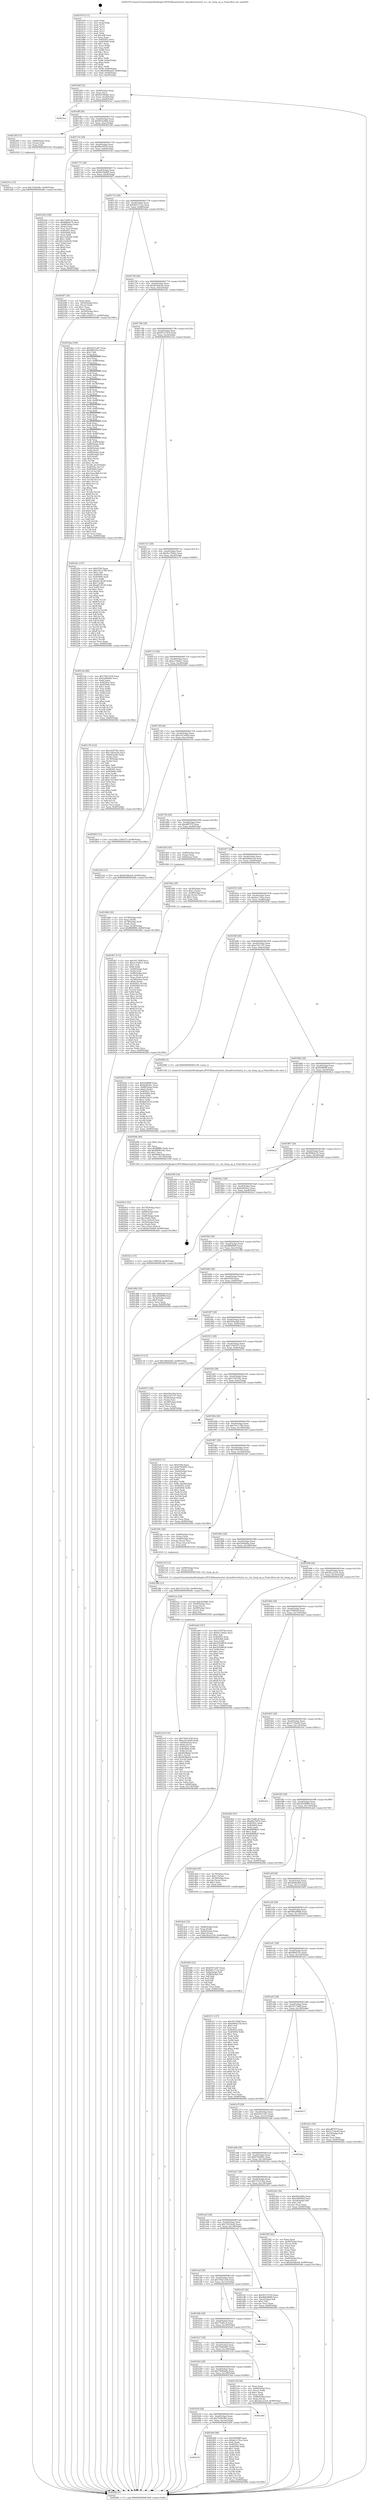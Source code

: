 digraph "0x401670" {
  label = "0x401670 (/mnt/c/Users/mathe/Desktop/tcc/POCII/binaries/extr_linuxdriversttytty_io.c_tty_hung_up_p_Final-ollvm.out::main(0))"
  labelloc = "t"
  node[shape=record]

  Entry [label="",width=0.3,height=0.3,shape=circle,fillcolor=black,style=filled]
  "0x4016df" [label="{
     0x4016df [32]\l
     | [instrs]\l
     &nbsp;&nbsp;0x4016df \<+6\>: mov -0x90(%rbp),%eax\l
     &nbsp;&nbsp;0x4016e5 \<+2\>: mov %eax,%ecx\l
     &nbsp;&nbsp;0x4016e7 \<+6\>: sub $0x83536a82,%ecx\l
     &nbsp;&nbsp;0x4016ed \<+6\>: mov %eax,-0xa4(%rbp)\l
     &nbsp;&nbsp;0x4016f3 \<+6\>: mov %ecx,-0xa8(%rbp)\l
     &nbsp;&nbsp;0x4016f9 \<+6\>: je 00000000004023ec \<main+0xd7c\>\l
  }"]
  "0x4023ec" [label="{
     0x4023ec\l
  }", style=dashed]
  "0x4016ff" [label="{
     0x4016ff [28]\l
     | [instrs]\l
     &nbsp;&nbsp;0x4016ff \<+5\>: jmp 0000000000401704 \<main+0x94\>\l
     &nbsp;&nbsp;0x401704 \<+6\>: mov -0xa4(%rbp),%eax\l
     &nbsp;&nbsp;0x40170a \<+5\>: sub $0x8432d0fa,%eax\l
     &nbsp;&nbsp;0x40170f \<+6\>: mov %eax,-0xac(%rbp)\l
     &nbsp;&nbsp;0x401715 \<+6\>: je 00000000004023bf \<main+0xd4f\>\l
  }"]
  Exit [label="",width=0.3,height=0.3,shape=circle,fillcolor=black,style=filled,peripheries=2]
  "0x4023bf" [label="{
     0x4023bf [15]\l
     | [instrs]\l
     &nbsp;&nbsp;0x4023bf \<+4\>: mov -0x68(%rbp),%rax\l
     &nbsp;&nbsp;0x4023c3 \<+3\>: mov (%rax),%rax\l
     &nbsp;&nbsp;0x4023c6 \<+3\>: mov %rax,%rdi\l
     &nbsp;&nbsp;0x4023c9 \<+5\>: call 0000000000401030 \<free@plt\>\l
     | [calls]\l
     &nbsp;&nbsp;0x401030 \{1\} (unknown)\l
  }"]
  "0x40171b" [label="{
     0x40171b [28]\l
     | [instrs]\l
     &nbsp;&nbsp;0x40171b \<+5\>: jmp 0000000000401720 \<main+0xb0\>\l
     &nbsp;&nbsp;0x401720 \<+6\>: mov -0xa4(%rbp),%eax\l
     &nbsp;&nbsp;0x401726 \<+5\>: sub $0x89a7bf76,%eax\l
     &nbsp;&nbsp;0x40172b \<+6\>: mov %eax,-0xb0(%rbp)\l
     &nbsp;&nbsp;0x401731 \<+6\>: je 000000000040252d \<main+0xebd\>\l
  }"]
  "0x401b7b" [label="{
     0x401b7b\l
  }", style=dashed]
  "0x40252d" [label="{
     0x40252d [108]\l
     | [instrs]\l
     &nbsp;&nbsp;0x40252d \<+5\>: mov $0x75eff1c4,%eax\l
     &nbsp;&nbsp;0x402532 \<+5\>: mov $0xf68bda7b,%ecx\l
     &nbsp;&nbsp;0x402537 \<+7\>: mov -0x88(%rbp),%rdx\l
     &nbsp;&nbsp;0x40253e \<+2\>: mov (%rdx),%esi\l
     &nbsp;&nbsp;0x402540 \<+3\>: mov %esi,-0x2c(%rbp)\l
     &nbsp;&nbsp;0x402543 \<+7\>: mov 0x40505c,%esi\l
     &nbsp;&nbsp;0x40254a \<+7\>: mov 0x405064,%edi\l
     &nbsp;&nbsp;0x402551 \<+3\>: mov %esi,%r8d\l
     &nbsp;&nbsp;0x402554 \<+7\>: sub $0x15e62d4,%r8d\l
     &nbsp;&nbsp;0x40255b \<+4\>: sub $0x1,%r8d\l
     &nbsp;&nbsp;0x40255f \<+7\>: add $0x15e62d4,%r8d\l
     &nbsp;&nbsp;0x402566 \<+4\>: imul %r8d,%esi\l
     &nbsp;&nbsp;0x40256a \<+3\>: and $0x1,%esi\l
     &nbsp;&nbsp;0x40256d \<+3\>: cmp $0x0,%esi\l
     &nbsp;&nbsp;0x402570 \<+4\>: sete %r9b\l
     &nbsp;&nbsp;0x402574 \<+3\>: cmp $0xa,%edi\l
     &nbsp;&nbsp;0x402577 \<+4\>: setl %r10b\l
     &nbsp;&nbsp;0x40257b \<+3\>: mov %r9b,%r11b\l
     &nbsp;&nbsp;0x40257e \<+3\>: and %r10b,%r11b\l
     &nbsp;&nbsp;0x402581 \<+3\>: xor %r10b,%r9b\l
     &nbsp;&nbsp;0x402584 \<+3\>: or %r9b,%r11b\l
     &nbsp;&nbsp;0x402587 \<+4\>: test $0x1,%r11b\l
     &nbsp;&nbsp;0x40258b \<+3\>: cmovne %ecx,%eax\l
     &nbsp;&nbsp;0x40258e \<+6\>: mov %eax,-0x90(%rbp)\l
     &nbsp;&nbsp;0x402594 \<+5\>: jmp 00000000004026fe \<main+0x108e\>\l
  }"]
  "0x401737" [label="{
     0x401737 [28]\l
     | [instrs]\l
     &nbsp;&nbsp;0x401737 \<+5\>: jmp 000000000040173c \<main+0xcc\>\l
     &nbsp;&nbsp;0x40173c \<+6\>: mov -0xa4(%rbp),%eax\l
     &nbsp;&nbsp;0x401742 \<+5\>: sub $0x8a7fa0b9,%eax\l
     &nbsp;&nbsp;0x401747 \<+6\>: mov %eax,-0xb4(%rbp)\l
     &nbsp;&nbsp;0x40174d \<+6\>: je 00000000004020f7 \<main+0xa87\>\l
  }"]
  "0x402400" [label="{
     0x402400 [86]\l
     | [instrs]\l
     &nbsp;&nbsp;0x402400 \<+5\>: mov $0xf24f69ff,%eax\l
     &nbsp;&nbsp;0x402405 \<+5\>: mov $0xde1c79ca,%ecx\l
     &nbsp;&nbsp;0x40240a \<+2\>: xor %edx,%edx\l
     &nbsp;&nbsp;0x40240c \<+7\>: mov 0x40505c,%esi\l
     &nbsp;&nbsp;0x402413 \<+7\>: mov 0x405064,%edi\l
     &nbsp;&nbsp;0x40241a \<+3\>: sub $0x1,%edx\l
     &nbsp;&nbsp;0x40241d \<+3\>: mov %esi,%r8d\l
     &nbsp;&nbsp;0x402420 \<+3\>: add %edx,%r8d\l
     &nbsp;&nbsp;0x402423 \<+4\>: imul %r8d,%esi\l
     &nbsp;&nbsp;0x402427 \<+3\>: and $0x1,%esi\l
     &nbsp;&nbsp;0x40242a \<+3\>: cmp $0x0,%esi\l
     &nbsp;&nbsp;0x40242d \<+4\>: sete %r9b\l
     &nbsp;&nbsp;0x402431 \<+3\>: cmp $0xa,%edi\l
     &nbsp;&nbsp;0x402434 \<+4\>: setl %r10b\l
     &nbsp;&nbsp;0x402438 \<+3\>: mov %r9b,%r11b\l
     &nbsp;&nbsp;0x40243b \<+3\>: and %r10b,%r11b\l
     &nbsp;&nbsp;0x40243e \<+3\>: xor %r10b,%r9b\l
     &nbsp;&nbsp;0x402441 \<+3\>: or %r9b,%r11b\l
     &nbsp;&nbsp;0x402444 \<+4\>: test $0x1,%r11b\l
     &nbsp;&nbsp;0x402448 \<+3\>: cmovne %ecx,%eax\l
     &nbsp;&nbsp;0x40244b \<+6\>: mov %eax,-0x90(%rbp)\l
     &nbsp;&nbsp;0x402451 \<+5\>: jmp 00000000004026fe \<main+0x108e\>\l
  }"]
  "0x4020f7" [label="{
     0x4020f7 [34]\l
     | [instrs]\l
     &nbsp;&nbsp;0x4020f7 \<+2\>: xor %eax,%eax\l
     &nbsp;&nbsp;0x4020f9 \<+4\>: mov -0x50(%rbp),%rcx\l
     &nbsp;&nbsp;0x4020fd \<+2\>: mov (%rcx),%edx\l
     &nbsp;&nbsp;0x4020ff \<+3\>: sub $0x1,%eax\l
     &nbsp;&nbsp;0x402102 \<+2\>: sub %eax,%edx\l
     &nbsp;&nbsp;0x402104 \<+4\>: mov -0x50(%rbp),%rcx\l
     &nbsp;&nbsp;0x402108 \<+2\>: mov %edx,(%rcx)\l
     &nbsp;&nbsp;0x40210a \<+10\>: movl $0x12500373,-0x90(%rbp)\l
     &nbsp;&nbsp;0x402114 \<+5\>: jmp 00000000004026fe \<main+0x108e\>\l
  }"]
  "0x401753" [label="{
     0x401753 [28]\l
     | [instrs]\l
     &nbsp;&nbsp;0x401753 \<+5\>: jmp 0000000000401758 \<main+0xe8\>\l
     &nbsp;&nbsp;0x401758 \<+6\>: mov -0xa4(%rbp),%eax\l
     &nbsp;&nbsp;0x40175e \<+5\>: sub $0x8d3c712a,%eax\l
     &nbsp;&nbsp;0x401763 \<+6\>: mov %eax,-0xb8(%rbp)\l
     &nbsp;&nbsp;0x401769 \<+6\>: je 0000000000401bba \<main+0x54a\>\l
  }"]
  "0x401b5f" [label="{
     0x401b5f [28]\l
     | [instrs]\l
     &nbsp;&nbsp;0x401b5f \<+5\>: jmp 0000000000401b64 \<main+0x4f4\>\l
     &nbsp;&nbsp;0x401b64 \<+6\>: mov -0xa4(%rbp),%eax\l
     &nbsp;&nbsp;0x401b6a \<+5\>: sub $0x7d39c96c,%eax\l
     &nbsp;&nbsp;0x401b6f \<+6\>: mov %eax,-0x14c(%rbp)\l
     &nbsp;&nbsp;0x401b75 \<+6\>: je 0000000000402400 \<main+0xd90\>\l
  }"]
  "0x401bba" [label="{
     0x401bba [356]\l
     | [instrs]\l
     &nbsp;&nbsp;0x401bba \<+5\>: mov $0x6507ce87,%eax\l
     &nbsp;&nbsp;0x401bbf \<+5\>: mov $0x4fbf255e,%ecx\l
     &nbsp;&nbsp;0x401bc4 \<+2\>: mov $0x1,%dl\l
     &nbsp;&nbsp;0x401bc6 \<+3\>: mov %rsp,%rsi\l
     &nbsp;&nbsp;0x401bc9 \<+4\>: add $0xfffffffffffffff0,%rsi\l
     &nbsp;&nbsp;0x401bcd \<+3\>: mov %rsi,%rsp\l
     &nbsp;&nbsp;0x401bd0 \<+7\>: mov %rsi,-0x88(%rbp)\l
     &nbsp;&nbsp;0x401bd7 \<+3\>: mov %rsp,%rsi\l
     &nbsp;&nbsp;0x401bda \<+4\>: add $0xfffffffffffffff0,%rsi\l
     &nbsp;&nbsp;0x401bde \<+3\>: mov %rsi,%rsp\l
     &nbsp;&nbsp;0x401be1 \<+3\>: mov %rsp,%rdi\l
     &nbsp;&nbsp;0x401be4 \<+4\>: add $0xfffffffffffffff0,%rdi\l
     &nbsp;&nbsp;0x401be8 \<+3\>: mov %rdi,%rsp\l
     &nbsp;&nbsp;0x401beb \<+4\>: mov %rdi,-0x80(%rbp)\l
     &nbsp;&nbsp;0x401bef \<+3\>: mov %rsp,%rdi\l
     &nbsp;&nbsp;0x401bf2 \<+4\>: add $0xfffffffffffffff0,%rdi\l
     &nbsp;&nbsp;0x401bf6 \<+3\>: mov %rdi,%rsp\l
     &nbsp;&nbsp;0x401bf9 \<+4\>: mov %rdi,-0x78(%rbp)\l
     &nbsp;&nbsp;0x401bfd \<+3\>: mov %rsp,%rdi\l
     &nbsp;&nbsp;0x401c00 \<+4\>: add $0xfffffffffffffff0,%rdi\l
     &nbsp;&nbsp;0x401c04 \<+3\>: mov %rdi,%rsp\l
     &nbsp;&nbsp;0x401c07 \<+4\>: mov %rdi,-0x70(%rbp)\l
     &nbsp;&nbsp;0x401c0b \<+3\>: mov %rsp,%rdi\l
     &nbsp;&nbsp;0x401c0e \<+4\>: add $0xfffffffffffffff0,%rdi\l
     &nbsp;&nbsp;0x401c12 \<+3\>: mov %rdi,%rsp\l
     &nbsp;&nbsp;0x401c15 \<+4\>: mov %rdi,-0x68(%rbp)\l
     &nbsp;&nbsp;0x401c19 \<+3\>: mov %rsp,%rdi\l
     &nbsp;&nbsp;0x401c1c \<+4\>: add $0xfffffffffffffff0,%rdi\l
     &nbsp;&nbsp;0x401c20 \<+3\>: mov %rdi,%rsp\l
     &nbsp;&nbsp;0x401c23 \<+4\>: mov %rdi,-0x60(%rbp)\l
     &nbsp;&nbsp;0x401c27 \<+3\>: mov %rsp,%rdi\l
     &nbsp;&nbsp;0x401c2a \<+4\>: add $0xfffffffffffffff0,%rdi\l
     &nbsp;&nbsp;0x401c2e \<+3\>: mov %rdi,%rsp\l
     &nbsp;&nbsp;0x401c31 \<+4\>: mov %rdi,-0x58(%rbp)\l
     &nbsp;&nbsp;0x401c35 \<+3\>: mov %rsp,%rdi\l
     &nbsp;&nbsp;0x401c38 \<+4\>: add $0xfffffffffffffff0,%rdi\l
     &nbsp;&nbsp;0x401c3c \<+3\>: mov %rdi,%rsp\l
     &nbsp;&nbsp;0x401c3f \<+4\>: mov %rdi,-0x50(%rbp)\l
     &nbsp;&nbsp;0x401c43 \<+3\>: mov %rsp,%rdi\l
     &nbsp;&nbsp;0x401c46 \<+4\>: add $0xfffffffffffffff0,%rdi\l
     &nbsp;&nbsp;0x401c4a \<+3\>: mov %rdi,%rsp\l
     &nbsp;&nbsp;0x401c4d \<+4\>: mov %rdi,-0x48(%rbp)\l
     &nbsp;&nbsp;0x401c51 \<+3\>: mov %rsp,%rdi\l
     &nbsp;&nbsp;0x401c54 \<+4\>: add $0xfffffffffffffff0,%rdi\l
     &nbsp;&nbsp;0x401c58 \<+3\>: mov %rdi,%rsp\l
     &nbsp;&nbsp;0x401c5b \<+4\>: mov %rdi,-0x40(%rbp)\l
     &nbsp;&nbsp;0x401c5f \<+7\>: mov -0x88(%rbp),%rdi\l
     &nbsp;&nbsp;0x401c66 \<+6\>: movl $0x0,(%rdi)\l
     &nbsp;&nbsp;0x401c6c \<+7\>: mov -0x94(%rbp),%r8d\l
     &nbsp;&nbsp;0x401c73 \<+3\>: mov %r8d,(%rsi)\l
     &nbsp;&nbsp;0x401c76 \<+4\>: mov -0x80(%rbp),%rdi\l
     &nbsp;&nbsp;0x401c7a \<+7\>: mov -0xa0(%rbp),%r9\l
     &nbsp;&nbsp;0x401c81 \<+3\>: mov %r9,(%rdi)\l
     &nbsp;&nbsp;0x401c84 \<+3\>: cmpl $0x2,(%rsi)\l
     &nbsp;&nbsp;0x401c87 \<+4\>: setne %r10b\l
     &nbsp;&nbsp;0x401c8b \<+4\>: and $0x1,%r10b\l
     &nbsp;&nbsp;0x401c8f \<+4\>: mov %r10b,-0x35(%rbp)\l
     &nbsp;&nbsp;0x401c93 \<+8\>: mov 0x40505c,%r11d\l
     &nbsp;&nbsp;0x401c9b \<+7\>: mov 0x405064,%ebx\l
     &nbsp;&nbsp;0x401ca2 \<+3\>: mov %r11d,%r14d\l
     &nbsp;&nbsp;0x401ca5 \<+7\>: sub $0x32aec9b8,%r14d\l
     &nbsp;&nbsp;0x401cac \<+4\>: sub $0x1,%r14d\l
     &nbsp;&nbsp;0x401cb0 \<+7\>: add $0x32aec9b8,%r14d\l
     &nbsp;&nbsp;0x401cb7 \<+4\>: imul %r14d,%r11d\l
     &nbsp;&nbsp;0x401cbb \<+4\>: and $0x1,%r11d\l
     &nbsp;&nbsp;0x401cbf \<+4\>: cmp $0x0,%r11d\l
     &nbsp;&nbsp;0x401cc3 \<+4\>: sete %r10b\l
     &nbsp;&nbsp;0x401cc7 \<+3\>: cmp $0xa,%ebx\l
     &nbsp;&nbsp;0x401cca \<+4\>: setl %r15b\l
     &nbsp;&nbsp;0x401cce \<+3\>: mov %r10b,%r12b\l
     &nbsp;&nbsp;0x401cd1 \<+4\>: xor $0xff,%r12b\l
     &nbsp;&nbsp;0x401cd5 \<+3\>: mov %r15b,%r13b\l
     &nbsp;&nbsp;0x401cd8 \<+4\>: xor $0xff,%r13b\l
     &nbsp;&nbsp;0x401cdc \<+3\>: xor $0x0,%dl\l
     &nbsp;&nbsp;0x401cdf \<+3\>: mov %r12b,%sil\l
     &nbsp;&nbsp;0x401ce2 \<+4\>: and $0x0,%sil\l
     &nbsp;&nbsp;0x401ce6 \<+3\>: and %dl,%r10b\l
     &nbsp;&nbsp;0x401ce9 \<+3\>: mov %r13b,%dil\l
     &nbsp;&nbsp;0x401cec \<+4\>: and $0x0,%dil\l
     &nbsp;&nbsp;0x401cf0 \<+3\>: and %dl,%r15b\l
     &nbsp;&nbsp;0x401cf3 \<+3\>: or %r10b,%sil\l
     &nbsp;&nbsp;0x401cf6 \<+3\>: or %r15b,%dil\l
     &nbsp;&nbsp;0x401cf9 \<+3\>: xor %dil,%sil\l
     &nbsp;&nbsp;0x401cfc \<+3\>: or %r13b,%r12b\l
     &nbsp;&nbsp;0x401cff \<+4\>: xor $0xff,%r12b\l
     &nbsp;&nbsp;0x401d03 \<+3\>: or $0x0,%dl\l
     &nbsp;&nbsp;0x401d06 \<+3\>: and %dl,%r12b\l
     &nbsp;&nbsp;0x401d09 \<+3\>: or %r12b,%sil\l
     &nbsp;&nbsp;0x401d0c \<+4\>: test $0x1,%sil\l
     &nbsp;&nbsp;0x401d10 \<+3\>: cmovne %ecx,%eax\l
     &nbsp;&nbsp;0x401d13 \<+6\>: mov %eax,-0x90(%rbp)\l
     &nbsp;&nbsp;0x401d19 \<+5\>: jmp 00000000004026fe \<main+0x108e\>\l
  }"]
  "0x40176f" [label="{
     0x40176f [28]\l
     | [instrs]\l
     &nbsp;&nbsp;0x40176f \<+5\>: jmp 0000000000401774 \<main+0x104\>\l
     &nbsp;&nbsp;0x401774 \<+6\>: mov -0xa4(%rbp),%eax\l
     &nbsp;&nbsp;0x40177a \<+5\>: sub $0x925bbcb4,%eax\l
     &nbsp;&nbsp;0x40177f \<+6\>: mov %eax,-0xbc(%rbp)\l
     &nbsp;&nbsp;0x401785 \<+6\>: je 000000000040224c \<main+0xbdc\>\l
  }"]
  "0x4023dd" [label="{
     0x4023dd\l
  }", style=dashed]
  "0x40224c" [label="{
     0x40224c [147]\l
     | [instrs]\l
     &nbsp;&nbsp;0x40224c \<+5\>: mov $0xf35fd,%eax\l
     &nbsp;&nbsp;0x402251 \<+5\>: mov $0x191c1780,%ecx\l
     &nbsp;&nbsp;0x402256 \<+2\>: mov $0x1,%dl\l
     &nbsp;&nbsp;0x402258 \<+7\>: mov 0x40505c,%esi\l
     &nbsp;&nbsp;0x40225f \<+7\>: mov 0x405064,%edi\l
     &nbsp;&nbsp;0x402266 \<+3\>: mov %esi,%r8d\l
     &nbsp;&nbsp;0x402269 \<+7\>: sub $0xa813f238,%r8d\l
     &nbsp;&nbsp;0x402270 \<+4\>: sub $0x1,%r8d\l
     &nbsp;&nbsp;0x402274 \<+7\>: add $0xa813f238,%r8d\l
     &nbsp;&nbsp;0x40227b \<+4\>: imul %r8d,%esi\l
     &nbsp;&nbsp;0x40227f \<+3\>: and $0x1,%esi\l
     &nbsp;&nbsp;0x402282 \<+3\>: cmp $0x0,%esi\l
     &nbsp;&nbsp;0x402285 \<+4\>: sete %r9b\l
     &nbsp;&nbsp;0x402289 \<+3\>: cmp $0xa,%edi\l
     &nbsp;&nbsp;0x40228c \<+4\>: setl %r10b\l
     &nbsp;&nbsp;0x402290 \<+3\>: mov %r9b,%r11b\l
     &nbsp;&nbsp;0x402293 \<+4\>: xor $0xff,%r11b\l
     &nbsp;&nbsp;0x402297 \<+3\>: mov %r10b,%bl\l
     &nbsp;&nbsp;0x40229a \<+3\>: xor $0xff,%bl\l
     &nbsp;&nbsp;0x40229d \<+3\>: xor $0x1,%dl\l
     &nbsp;&nbsp;0x4022a0 \<+3\>: mov %r11b,%r14b\l
     &nbsp;&nbsp;0x4022a3 \<+4\>: and $0xff,%r14b\l
     &nbsp;&nbsp;0x4022a7 \<+3\>: and %dl,%r9b\l
     &nbsp;&nbsp;0x4022aa \<+3\>: mov %bl,%r15b\l
     &nbsp;&nbsp;0x4022ad \<+4\>: and $0xff,%r15b\l
     &nbsp;&nbsp;0x4022b1 \<+3\>: and %dl,%r10b\l
     &nbsp;&nbsp;0x4022b4 \<+3\>: or %r9b,%r14b\l
     &nbsp;&nbsp;0x4022b7 \<+3\>: or %r10b,%r15b\l
     &nbsp;&nbsp;0x4022ba \<+3\>: xor %r15b,%r14b\l
     &nbsp;&nbsp;0x4022bd \<+3\>: or %bl,%r11b\l
     &nbsp;&nbsp;0x4022c0 \<+4\>: xor $0xff,%r11b\l
     &nbsp;&nbsp;0x4022c4 \<+3\>: or $0x1,%dl\l
     &nbsp;&nbsp;0x4022c7 \<+3\>: and %dl,%r11b\l
     &nbsp;&nbsp;0x4022ca \<+3\>: or %r11b,%r14b\l
     &nbsp;&nbsp;0x4022cd \<+4\>: test $0x1,%r14b\l
     &nbsp;&nbsp;0x4022d1 \<+3\>: cmovne %ecx,%eax\l
     &nbsp;&nbsp;0x4022d4 \<+6\>: mov %eax,-0x90(%rbp)\l
     &nbsp;&nbsp;0x4022da \<+5\>: jmp 00000000004026fe \<main+0x108e\>\l
  }"]
  "0x40178b" [label="{
     0x40178b [28]\l
     | [instrs]\l
     &nbsp;&nbsp;0x40178b \<+5\>: jmp 0000000000401790 \<main+0x120\>\l
     &nbsp;&nbsp;0x401790 \<+6\>: mov -0xa4(%rbp),%eax\l
     &nbsp;&nbsp;0x401796 \<+5\>: sub $0x9513747d,%eax\l
     &nbsp;&nbsp;0x40179b \<+6\>: mov %eax,-0xc0(%rbp)\l
     &nbsp;&nbsp;0x4017a1 \<+6\>: je 000000000040214a \<main+0xada\>\l
  }"]
  "0x4023ce" [label="{
     0x4023ce [15]\l
     | [instrs]\l
     &nbsp;&nbsp;0x4023ce \<+10\>: movl $0x7d39c96c,-0x90(%rbp)\l
     &nbsp;&nbsp;0x4023d8 \<+5\>: jmp 00000000004026fe \<main+0x108e\>\l
  }"]
  "0x40214a" [label="{
     0x40214a [86]\l
     | [instrs]\l
     &nbsp;&nbsp;0x40214a \<+5\>: mov $0x74421436,%eax\l
     &nbsp;&nbsp;0x40214f \<+5\>: mov $0x2a99e6fa,%ecx\l
     &nbsp;&nbsp;0x402154 \<+2\>: xor %edx,%edx\l
     &nbsp;&nbsp;0x402156 \<+7\>: mov 0x40505c,%esi\l
     &nbsp;&nbsp;0x40215d \<+7\>: mov 0x405064,%edi\l
     &nbsp;&nbsp;0x402164 \<+3\>: sub $0x1,%edx\l
     &nbsp;&nbsp;0x402167 \<+3\>: mov %esi,%r8d\l
     &nbsp;&nbsp;0x40216a \<+3\>: add %edx,%r8d\l
     &nbsp;&nbsp;0x40216d \<+4\>: imul %r8d,%esi\l
     &nbsp;&nbsp;0x402171 \<+3\>: and $0x1,%esi\l
     &nbsp;&nbsp;0x402174 \<+3\>: cmp $0x0,%esi\l
     &nbsp;&nbsp;0x402177 \<+4\>: sete %r9b\l
     &nbsp;&nbsp;0x40217b \<+3\>: cmp $0xa,%edi\l
     &nbsp;&nbsp;0x40217e \<+4\>: setl %r10b\l
     &nbsp;&nbsp;0x402182 \<+3\>: mov %r9b,%r11b\l
     &nbsp;&nbsp;0x402185 \<+3\>: and %r10b,%r11b\l
     &nbsp;&nbsp;0x402188 \<+3\>: xor %r10b,%r9b\l
     &nbsp;&nbsp;0x40218b \<+3\>: or %r9b,%r11b\l
     &nbsp;&nbsp;0x40218e \<+4\>: test $0x1,%r11b\l
     &nbsp;&nbsp;0x402192 \<+3\>: cmovne %ecx,%eax\l
     &nbsp;&nbsp;0x402195 \<+6\>: mov %eax,-0x90(%rbp)\l
     &nbsp;&nbsp;0x40219b \<+5\>: jmp 00000000004026fe \<main+0x108e\>\l
  }"]
  "0x4017a7" [label="{
     0x4017a7 [28]\l
     | [instrs]\l
     &nbsp;&nbsp;0x4017a7 \<+5\>: jmp 00000000004017ac \<main+0x13c\>\l
     &nbsp;&nbsp;0x4017ac \<+6\>: mov -0xa4(%rbp),%eax\l
     &nbsp;&nbsp;0x4017b2 \<+5\>: sub $0x9cc70da2,%eax\l
     &nbsp;&nbsp;0x4017b7 \<+6\>: mov %eax,-0xc4(%rbp)\l
     &nbsp;&nbsp;0x4017bd \<+6\>: je 0000000000401e79 \<main+0x809\>\l
  }"]
  "0x402386" [label="{
     0x402386 [15]\l
     | [instrs]\l
     &nbsp;&nbsp;0x402386 \<+10\>: movl $0x725313b2,-0x90(%rbp)\l
     &nbsp;&nbsp;0x402390 \<+5\>: jmp 00000000004026fe \<main+0x108e\>\l
  }"]
  "0x401e79" [label="{
     0x401e79 [122]\l
     | [instrs]\l
     &nbsp;&nbsp;0x401e79 \<+5\>: mov $0x143f75bc,%eax\l
     &nbsp;&nbsp;0x401e7e \<+5\>: mov $0x72810a26,%ecx\l
     &nbsp;&nbsp;0x401e83 \<+4\>: mov -0x60(%rbp),%rdx\l
     &nbsp;&nbsp;0x401e87 \<+2\>: mov (%rdx),%esi\l
     &nbsp;&nbsp;0x401e89 \<+4\>: mov -0x70(%rbp),%rdx\l
     &nbsp;&nbsp;0x401e8d \<+2\>: cmp (%rdx),%esi\l
     &nbsp;&nbsp;0x401e8f \<+4\>: setl %dil\l
     &nbsp;&nbsp;0x401e93 \<+4\>: and $0x1,%dil\l
     &nbsp;&nbsp;0x401e97 \<+4\>: mov %dil,-0x2e(%rbp)\l
     &nbsp;&nbsp;0x401e9b \<+7\>: mov 0x40505c,%esi\l
     &nbsp;&nbsp;0x401ea2 \<+8\>: mov 0x405064,%r8d\l
     &nbsp;&nbsp;0x401eaa \<+3\>: mov %esi,%r9d\l
     &nbsp;&nbsp;0x401ead \<+7\>: sub $0xe743c402,%r9d\l
     &nbsp;&nbsp;0x401eb4 \<+4\>: sub $0x1,%r9d\l
     &nbsp;&nbsp;0x401eb8 \<+7\>: add $0xe743c402,%r9d\l
     &nbsp;&nbsp;0x401ebf \<+4\>: imul %r9d,%esi\l
     &nbsp;&nbsp;0x401ec3 \<+3\>: and $0x1,%esi\l
     &nbsp;&nbsp;0x401ec6 \<+3\>: cmp $0x0,%esi\l
     &nbsp;&nbsp;0x401ec9 \<+4\>: sete %dil\l
     &nbsp;&nbsp;0x401ecd \<+4\>: cmp $0xa,%r8d\l
     &nbsp;&nbsp;0x401ed1 \<+4\>: setl %r10b\l
     &nbsp;&nbsp;0x401ed5 \<+3\>: mov %dil,%r11b\l
     &nbsp;&nbsp;0x401ed8 \<+3\>: and %r10b,%r11b\l
     &nbsp;&nbsp;0x401edb \<+3\>: xor %r10b,%dil\l
     &nbsp;&nbsp;0x401ede \<+3\>: or %dil,%r11b\l
     &nbsp;&nbsp;0x401ee1 \<+4\>: test $0x1,%r11b\l
     &nbsp;&nbsp;0x401ee5 \<+3\>: cmovne %ecx,%eax\l
     &nbsp;&nbsp;0x401ee8 \<+6\>: mov %eax,-0x90(%rbp)\l
     &nbsp;&nbsp;0x401eee \<+5\>: jmp 00000000004026fe \<main+0x108e\>\l
  }"]
  "0x4017c3" [label="{
     0x4017c3 [28]\l
     | [instrs]\l
     &nbsp;&nbsp;0x4017c3 \<+5\>: jmp 00000000004017c8 \<main+0x158\>\l
     &nbsp;&nbsp;0x4017c8 \<+6\>: mov -0xa4(%rbp),%eax\l
     &nbsp;&nbsp;0x4017ce \<+5\>: sub $0xa135bbc1,%eax\l
     &nbsp;&nbsp;0x4017d3 \<+6\>: mov %eax,-0xc8(%rbp)\l
     &nbsp;&nbsp;0x4017d9 \<+6\>: je 0000000000402063 \<main+0x9f3\>\l
  }"]
  "0x4021c9" [label="{
     0x4021c9 [116]\l
     | [instrs]\l
     &nbsp;&nbsp;0x4021c9 \<+5\>: mov $0x74421436,%esi\l
     &nbsp;&nbsp;0x4021ce \<+5\>: mov $0xa1b7a049,%edx\l
     &nbsp;&nbsp;0x4021d3 \<+4\>: mov -0x40(%rbp),%rcx\l
     &nbsp;&nbsp;0x4021d7 \<+6\>: movl $0x0,(%rcx)\l
     &nbsp;&nbsp;0x4021dd \<+8\>: mov 0x40505c,%r8d\l
     &nbsp;&nbsp;0x4021e5 \<+8\>: mov 0x405064,%r9d\l
     &nbsp;&nbsp;0x4021ed \<+3\>: mov %r8d,%r10d\l
     &nbsp;&nbsp;0x4021f0 \<+7\>: sub $0x803ffab4,%r10d\l
     &nbsp;&nbsp;0x4021f7 \<+4\>: sub $0x1,%r10d\l
     &nbsp;&nbsp;0x4021fb \<+7\>: add $0x803ffab4,%r10d\l
     &nbsp;&nbsp;0x402202 \<+4\>: imul %r10d,%r8d\l
     &nbsp;&nbsp;0x402206 \<+4\>: and $0x1,%r8d\l
     &nbsp;&nbsp;0x40220a \<+4\>: cmp $0x0,%r8d\l
     &nbsp;&nbsp;0x40220e \<+4\>: sete %r11b\l
     &nbsp;&nbsp;0x402212 \<+4\>: cmp $0xa,%r9d\l
     &nbsp;&nbsp;0x402216 \<+3\>: setl %bl\l
     &nbsp;&nbsp;0x402219 \<+3\>: mov %r11b,%r14b\l
     &nbsp;&nbsp;0x40221c \<+3\>: and %bl,%r14b\l
     &nbsp;&nbsp;0x40221f \<+3\>: xor %bl,%r11b\l
     &nbsp;&nbsp;0x402222 \<+3\>: or %r11b,%r14b\l
     &nbsp;&nbsp;0x402225 \<+4\>: test $0x1,%r14b\l
     &nbsp;&nbsp;0x402229 \<+3\>: cmovne %edx,%esi\l
     &nbsp;&nbsp;0x40222c \<+6\>: mov %esi,-0x90(%rbp)\l
     &nbsp;&nbsp;0x402232 \<+6\>: mov %eax,-0x154(%rbp)\l
     &nbsp;&nbsp;0x402238 \<+5\>: jmp 00000000004026fe \<main+0x108e\>\l
  }"]
  "0x402063" [label="{
     0x402063 [15]\l
     | [instrs]\l
     &nbsp;&nbsp;0x402063 \<+10\>: movl $0x12500373,-0x90(%rbp)\l
     &nbsp;&nbsp;0x40206d \<+5\>: jmp 00000000004026fe \<main+0x108e\>\l
  }"]
  "0x4017df" [label="{
     0x4017df [28]\l
     | [instrs]\l
     &nbsp;&nbsp;0x4017df \<+5\>: jmp 00000000004017e4 \<main+0x174\>\l
     &nbsp;&nbsp;0x4017e4 \<+6\>: mov -0xa4(%rbp),%eax\l
     &nbsp;&nbsp;0x4017ea \<+5\>: sub $0xa1b7a049,%eax\l
     &nbsp;&nbsp;0x4017ef \<+6\>: mov %eax,-0xcc(%rbp)\l
     &nbsp;&nbsp;0x4017f5 \<+6\>: je 000000000040223d \<main+0xbcd\>\l
  }"]
  "0x4021ac" [label="{
     0x4021ac [29]\l
     | [instrs]\l
     &nbsp;&nbsp;0x4021ac \<+10\>: movabs $0x4030b6,%rdi\l
     &nbsp;&nbsp;0x4021b6 \<+4\>: mov -0x48(%rbp),%rcx\l
     &nbsp;&nbsp;0x4021ba \<+2\>: mov %eax,(%rcx)\l
     &nbsp;&nbsp;0x4021bc \<+4\>: mov -0x48(%rbp),%rcx\l
     &nbsp;&nbsp;0x4021c0 \<+2\>: mov (%rcx),%esi\l
     &nbsp;&nbsp;0x4021c2 \<+2\>: mov $0x0,%al\l
     &nbsp;&nbsp;0x4021c4 \<+5\>: call 0000000000401040 \<printf@plt\>\l
     | [calls]\l
     &nbsp;&nbsp;0x401040 \{1\} (unknown)\l
  }"]
  "0x40223d" [label="{
     0x40223d [15]\l
     | [instrs]\l
     &nbsp;&nbsp;0x40223d \<+10\>: movl $0x925bbcb4,-0x90(%rbp)\l
     &nbsp;&nbsp;0x402247 \<+5\>: jmp 00000000004026fe \<main+0x108e\>\l
  }"]
  "0x4017fb" [label="{
     0x4017fb [28]\l
     | [instrs]\l
     &nbsp;&nbsp;0x4017fb \<+5\>: jmp 0000000000401800 \<main+0x190\>\l
     &nbsp;&nbsp;0x401800 \<+6\>: mov -0xa4(%rbp),%eax\l
     &nbsp;&nbsp;0x401806 \<+5\>: sub $0xafff797f,%eax\l
     &nbsp;&nbsp;0x40180b \<+6\>: mov %eax,-0xd0(%rbp)\l
     &nbsp;&nbsp;0x401811 \<+6\>: je 0000000000401d5d \<main+0x6ed\>\l
  }"]
  "0x401b43" [label="{
     0x401b43 [28]\l
     | [instrs]\l
     &nbsp;&nbsp;0x401b43 \<+5\>: jmp 0000000000401b48 \<main+0x4d8\>\l
     &nbsp;&nbsp;0x401b48 \<+6\>: mov -0xa4(%rbp),%eax\l
     &nbsp;&nbsp;0x401b4e \<+5\>: sub $0x7d004a9a,%eax\l
     &nbsp;&nbsp;0x401b53 \<+6\>: mov %eax,-0x148(%rbp)\l
     &nbsp;&nbsp;0x401b59 \<+6\>: je 00000000004023dd \<main+0xd6d\>\l
  }"]
  "0x401d5d" [label="{
     0x401d5d [16]\l
     | [instrs]\l
     &nbsp;&nbsp;0x401d5d \<+4\>: mov -0x80(%rbp),%rax\l
     &nbsp;&nbsp;0x401d61 \<+3\>: mov (%rax),%rax\l
     &nbsp;&nbsp;0x401d64 \<+4\>: mov 0x8(%rax),%rdi\l
     &nbsp;&nbsp;0x401d68 \<+5\>: call 0000000000401060 \<atoi@plt\>\l
     | [calls]\l
     &nbsp;&nbsp;0x401060 \{1\} (unknown)\l
  }"]
  "0x401817" [label="{
     0x401817 [28]\l
     | [instrs]\l
     &nbsp;&nbsp;0x401817 \<+5\>: jmp 000000000040181c \<main+0x1ac\>\l
     &nbsp;&nbsp;0x40181c \<+6\>: mov -0xa4(%rbp),%eax\l
     &nbsp;&nbsp;0x401822 \<+5\>: sub $0xb900a15d,%eax\l
     &nbsp;&nbsp;0x401827 \<+6\>: mov %eax,-0xd4(%rbp)\l
     &nbsp;&nbsp;0x40182d \<+6\>: je 0000000000401f9a \<main+0x92a\>\l
  }"]
  "0x402128" [label="{
     0x402128 [34]\l
     | [instrs]\l
     &nbsp;&nbsp;0x402128 \<+2\>: xor %eax,%eax\l
     &nbsp;&nbsp;0x40212a \<+4\>: mov -0x60(%rbp),%rcx\l
     &nbsp;&nbsp;0x40212e \<+2\>: mov (%rcx),%edx\l
     &nbsp;&nbsp;0x402130 \<+3\>: sub $0x1,%eax\l
     &nbsp;&nbsp;0x402133 \<+2\>: sub %eax,%edx\l
     &nbsp;&nbsp;0x402135 \<+4\>: mov -0x60(%rbp),%rcx\l
     &nbsp;&nbsp;0x402139 \<+2\>: mov %edx,(%rcx)\l
     &nbsp;&nbsp;0x40213b \<+10\>: movl $0x2bce2218,-0x90(%rbp)\l
     &nbsp;&nbsp;0x402145 \<+5\>: jmp 00000000004026fe \<main+0x108e\>\l
  }"]
  "0x401f9a" [label="{
     0x401f9a [29]\l
     | [instrs]\l
     &nbsp;&nbsp;0x401f9a \<+4\>: mov -0x58(%rbp),%rax\l
     &nbsp;&nbsp;0x401f9e \<+6\>: movl $0x1,(%rax)\l
     &nbsp;&nbsp;0x401fa4 \<+4\>: mov -0x58(%rbp),%rax\l
     &nbsp;&nbsp;0x401fa8 \<+3\>: movslq (%rax),%rax\l
     &nbsp;&nbsp;0x401fab \<+4\>: shl $0x2,%rax\l
     &nbsp;&nbsp;0x401faf \<+3\>: mov %rax,%rdi\l
     &nbsp;&nbsp;0x401fb2 \<+5\>: call 0000000000401050 \<malloc@plt\>\l
     | [calls]\l
     &nbsp;&nbsp;0x401050 \{1\} (unknown)\l
  }"]
  "0x401833" [label="{
     0x401833 [28]\l
     | [instrs]\l
     &nbsp;&nbsp;0x401833 \<+5\>: jmp 0000000000401838 \<main+0x1c8\>\l
     &nbsp;&nbsp;0x401838 \<+6\>: mov -0xa4(%rbp),%eax\l
     &nbsp;&nbsp;0x40183e \<+5\>: sub $0xde1c79ca,%eax\l
     &nbsp;&nbsp;0x401843 \<+6\>: mov %eax,-0xd8(%rbp)\l
     &nbsp;&nbsp;0x401849 \<+6\>: je 0000000000402456 \<main+0xde6\>\l
  }"]
  "0x401b27" [label="{
     0x401b27 [28]\l
     | [instrs]\l
     &nbsp;&nbsp;0x401b27 \<+5\>: jmp 0000000000401b2c \<main+0x4bc\>\l
     &nbsp;&nbsp;0x401b2c \<+6\>: mov -0xa4(%rbp),%eax\l
     &nbsp;&nbsp;0x401b32 \<+5\>: sub $0x76b0a9d3,%eax\l
     &nbsp;&nbsp;0x401b37 \<+6\>: mov %eax,-0x144(%rbp)\l
     &nbsp;&nbsp;0x401b3d \<+6\>: je 0000000000402128 \<main+0xab8\>\l
  }"]
  "0x402456" [label="{
     0x402456 [109]\l
     | [instrs]\l
     &nbsp;&nbsp;0x402456 \<+5\>: mov $0xf24f69ff,%eax\l
     &nbsp;&nbsp;0x40245b \<+5\>: mov $0xfad934cc,%ecx\l
     &nbsp;&nbsp;0x402460 \<+7\>: mov -0x88(%rbp),%rdx\l
     &nbsp;&nbsp;0x402467 \<+6\>: movl $0x0,(%rdx)\l
     &nbsp;&nbsp;0x40246d \<+7\>: mov 0x40505c,%esi\l
     &nbsp;&nbsp;0x402474 \<+7\>: mov 0x405064,%edi\l
     &nbsp;&nbsp;0x40247b \<+3\>: mov %esi,%r8d\l
     &nbsp;&nbsp;0x40247e \<+7\>: add $0xfb434233,%r8d\l
     &nbsp;&nbsp;0x402485 \<+4\>: sub $0x1,%r8d\l
     &nbsp;&nbsp;0x402489 \<+7\>: sub $0xfb434233,%r8d\l
     &nbsp;&nbsp;0x402490 \<+4\>: imul %r8d,%esi\l
     &nbsp;&nbsp;0x402494 \<+3\>: and $0x1,%esi\l
     &nbsp;&nbsp;0x402497 \<+3\>: cmp $0x0,%esi\l
     &nbsp;&nbsp;0x40249a \<+4\>: sete %r9b\l
     &nbsp;&nbsp;0x40249e \<+3\>: cmp $0xa,%edi\l
     &nbsp;&nbsp;0x4024a1 \<+4\>: setl %r10b\l
     &nbsp;&nbsp;0x4024a5 \<+3\>: mov %r9b,%r11b\l
     &nbsp;&nbsp;0x4024a8 \<+3\>: and %r10b,%r11b\l
     &nbsp;&nbsp;0x4024ab \<+3\>: xor %r10b,%r9b\l
     &nbsp;&nbsp;0x4024ae \<+3\>: or %r9b,%r11b\l
     &nbsp;&nbsp;0x4024b1 \<+4\>: test $0x1,%r11b\l
     &nbsp;&nbsp;0x4024b5 \<+3\>: cmovne %ecx,%eax\l
     &nbsp;&nbsp;0x4024b8 \<+6\>: mov %eax,-0x90(%rbp)\l
     &nbsp;&nbsp;0x4024be \<+5\>: jmp 00000000004026fe \<main+0x108e\>\l
  }"]
  "0x40184f" [label="{
     0x40184f [28]\l
     | [instrs]\l
     &nbsp;&nbsp;0x40184f \<+5\>: jmp 0000000000401854 \<main+0x1e4\>\l
     &nbsp;&nbsp;0x401854 \<+6\>: mov -0xa4(%rbp),%eax\l
     &nbsp;&nbsp;0x40185a \<+5\>: sub $0xe7d111f7,%eax\l
     &nbsp;&nbsp;0x40185f \<+6\>: mov %eax,-0xdc(%rbp)\l
     &nbsp;&nbsp;0x401865 \<+6\>: je 0000000000402096 \<main+0xa26\>\l
  }"]
  "0x4026e6" [label="{
     0x4026e6\l
  }", style=dashed]
  "0x402096" [label="{
     0x402096 [5]\l
     | [instrs]\l
     &nbsp;&nbsp;0x402096 \<+5\>: call 0000000000401160 \<next_i\>\l
     | [calls]\l
     &nbsp;&nbsp;0x401160 \{1\} (/mnt/c/Users/mathe/Desktop/tcc/POCII/binaries/extr_linuxdriversttytty_io.c_tty_hung_up_p_Final-ollvm.out::next_i)\l
  }"]
  "0x40186b" [label="{
     0x40186b [28]\l
     | [instrs]\l
     &nbsp;&nbsp;0x40186b \<+5\>: jmp 0000000000401870 \<main+0x200\>\l
     &nbsp;&nbsp;0x401870 \<+6\>: mov -0xa4(%rbp),%eax\l
     &nbsp;&nbsp;0x401876 \<+5\>: sub $0xf24f69ff,%eax\l
     &nbsp;&nbsp;0x40187b \<+6\>: mov %eax,-0xe0(%rbp)\l
     &nbsp;&nbsp;0x401881 \<+6\>: je 00000000004026ca \<main+0x105a\>\l
  }"]
  "0x401b0b" [label="{
     0x401b0b [28]\l
     | [instrs]\l
     &nbsp;&nbsp;0x401b0b \<+5\>: jmp 0000000000401b10 \<main+0x4a0\>\l
     &nbsp;&nbsp;0x401b10 \<+6\>: mov -0xa4(%rbp),%eax\l
     &nbsp;&nbsp;0x401b16 \<+5\>: sub $0x75eff1c4,%eax\l
     &nbsp;&nbsp;0x401b1b \<+6\>: mov %eax,-0x140(%rbp)\l
     &nbsp;&nbsp;0x401b21 \<+6\>: je 00000000004026e6 \<main+0x1076\>\l
  }"]
  "0x4026ca" [label="{
     0x4026ca\l
  }", style=dashed]
  "0x401887" [label="{
     0x401887 [28]\l
     | [instrs]\l
     &nbsp;&nbsp;0x401887 \<+5\>: jmp 000000000040188c \<main+0x21c\>\l
     &nbsp;&nbsp;0x40188c \<+6\>: mov -0xa4(%rbp),%eax\l
     &nbsp;&nbsp;0x401892 \<+5\>: sub $0xf68bda7b,%eax\l
     &nbsp;&nbsp;0x401897 \<+6\>: mov %eax,-0xe4(%rbp)\l
     &nbsp;&nbsp;0x40189d \<+6\>: je 0000000000402599 \<main+0xf29\>\l
  }"]
  "0x40265d" [label="{
     0x40265d\l
  }", style=dashed]
  "0x402599" [label="{
     0x402599 [18]\l
     | [instrs]\l
     &nbsp;&nbsp;0x402599 \<+3\>: mov -0x2c(%rbp),%eax\l
     &nbsp;&nbsp;0x40259c \<+4\>: lea -0x28(%rbp),%rsp\l
     &nbsp;&nbsp;0x4025a0 \<+1\>: pop %rbx\l
     &nbsp;&nbsp;0x4025a1 \<+2\>: pop %r12\l
     &nbsp;&nbsp;0x4025a3 \<+2\>: pop %r13\l
     &nbsp;&nbsp;0x4025a5 \<+2\>: pop %r14\l
     &nbsp;&nbsp;0x4025a7 \<+2\>: pop %r15\l
     &nbsp;&nbsp;0x4025a9 \<+1\>: pop %rbp\l
     &nbsp;&nbsp;0x4025aa \<+1\>: ret\l
  }"]
  "0x4018a3" [label="{
     0x4018a3 [28]\l
     | [instrs]\l
     &nbsp;&nbsp;0x4018a3 \<+5\>: jmp 00000000004018a8 \<main+0x238\>\l
     &nbsp;&nbsp;0x4018a8 \<+6\>: mov -0xa4(%rbp),%eax\l
     &nbsp;&nbsp;0x4018ae \<+5\>: sub $0xfad934cc,%eax\l
     &nbsp;&nbsp;0x4018b3 \<+6\>: mov %eax,-0xe8(%rbp)\l
     &nbsp;&nbsp;0x4018b9 \<+6\>: je 00000000004024c3 \<main+0xe53\>\l
  }"]
  "0x4020c3" [label="{
     0x4020c3 [52]\l
     | [instrs]\l
     &nbsp;&nbsp;0x4020c3 \<+6\>: mov -0x150(%rbp),%ecx\l
     &nbsp;&nbsp;0x4020c9 \<+3\>: imul %eax,%ecx\l
     &nbsp;&nbsp;0x4020cc \<+4\>: mov -0x68(%rbp),%rsi\l
     &nbsp;&nbsp;0x4020d0 \<+3\>: mov (%rsi),%rsi\l
     &nbsp;&nbsp;0x4020d3 \<+4\>: mov -0x60(%rbp),%rdi\l
     &nbsp;&nbsp;0x4020d7 \<+3\>: movslq (%rdi),%rdi\l
     &nbsp;&nbsp;0x4020da \<+4\>: mov (%rsi,%rdi,8),%rsi\l
     &nbsp;&nbsp;0x4020de \<+4\>: mov -0x50(%rbp),%rdi\l
     &nbsp;&nbsp;0x4020e2 \<+3\>: movslq (%rdi),%rdi\l
     &nbsp;&nbsp;0x4020e5 \<+3\>: mov %ecx,(%rsi,%rdi,4)\l
     &nbsp;&nbsp;0x4020e8 \<+10\>: movl $0x8a7fa0b9,-0x90(%rbp)\l
     &nbsp;&nbsp;0x4020f2 \<+5\>: jmp 00000000004026fe \<main+0x108e\>\l
  }"]
  "0x4024c3" [label="{
     0x4024c3 [15]\l
     | [instrs]\l
     &nbsp;&nbsp;0x4024c3 \<+10\>: movl $0x37f9654f,-0x90(%rbp)\l
     &nbsp;&nbsp;0x4024cd \<+5\>: jmp 00000000004026fe \<main+0x108e\>\l
  }"]
  "0x4018bf" [label="{
     0x4018bf [28]\l
     | [instrs]\l
     &nbsp;&nbsp;0x4018bf \<+5\>: jmp 00000000004018c4 \<main+0x254\>\l
     &nbsp;&nbsp;0x4018c4 \<+6\>: mov -0xa4(%rbp),%eax\l
     &nbsp;&nbsp;0x4018ca \<+5\>: sub $0xff66f980,%eax\l
     &nbsp;&nbsp;0x4018cf \<+6\>: mov %eax,-0xec(%rbp)\l
     &nbsp;&nbsp;0x4018d5 \<+6\>: je 0000000000401d8b \<main+0x71b\>\l
  }"]
  "0x40209b" [label="{
     0x40209b [40]\l
     | [instrs]\l
     &nbsp;&nbsp;0x40209b \<+5\>: mov $0x2,%ecx\l
     &nbsp;&nbsp;0x4020a0 \<+1\>: cltd\l
     &nbsp;&nbsp;0x4020a1 \<+2\>: idiv %ecx\l
     &nbsp;&nbsp;0x4020a3 \<+6\>: imul $0xfffffffe,%edx,%ecx\l
     &nbsp;&nbsp;0x4020a9 \<+6\>: add $0x890b23dc,%ecx\l
     &nbsp;&nbsp;0x4020af \<+3\>: add $0x1,%ecx\l
     &nbsp;&nbsp;0x4020b2 \<+6\>: sub $0x890b23dc,%ecx\l
     &nbsp;&nbsp;0x4020b8 \<+6\>: mov %ecx,-0x150(%rbp)\l
     &nbsp;&nbsp;0x4020be \<+5\>: call 0000000000401160 \<next_i\>\l
     | [calls]\l
     &nbsp;&nbsp;0x401160 \{1\} (/mnt/c/Users/mathe/Desktop/tcc/POCII/binaries/extr_linuxdriversttytty_io.c_tty_hung_up_p_Final-ollvm.out::next_i)\l
  }"]
  "0x401d8b" [label="{
     0x401d8b [30]\l
     | [instrs]\l
     &nbsp;&nbsp;0x401d8b \<+5\>: mov $0x7d004a9a,%eax\l
     &nbsp;&nbsp;0x401d90 \<+5\>: mov $0x3d594f96,%ecx\l
     &nbsp;&nbsp;0x401d95 \<+3\>: mov -0x34(%rbp),%edx\l
     &nbsp;&nbsp;0x401d98 \<+3\>: cmp $0x0,%edx\l
     &nbsp;&nbsp;0x401d9b \<+3\>: cmove %ecx,%eax\l
     &nbsp;&nbsp;0x401d9e \<+6\>: mov %eax,-0x90(%rbp)\l
     &nbsp;&nbsp;0x401da4 \<+5\>: jmp 00000000004026fe \<main+0x108e\>\l
  }"]
  "0x4018db" [label="{
     0x4018db [28]\l
     | [instrs]\l
     &nbsp;&nbsp;0x4018db \<+5\>: jmp 00000000004018e0 \<main+0x270\>\l
     &nbsp;&nbsp;0x4018e0 \<+6\>: mov -0xa4(%rbp),%eax\l
     &nbsp;&nbsp;0x4018e6 \<+5\>: sub $0xf35fd,%eax\l
     &nbsp;&nbsp;0x4018eb \<+6\>: mov %eax,-0xf0(%rbp)\l
     &nbsp;&nbsp;0x4018f1 \<+6\>: je 00000000004026a5 \<main+0x1035\>\l
  }"]
  "0x401fb7" [label="{
     0x401fb7 [172]\l
     | [instrs]\l
     &nbsp;&nbsp;0x401fb7 \<+5\>: mov $0x50174bff,%ecx\l
     &nbsp;&nbsp;0x401fbc \<+5\>: mov $0xa135bbc1,%edx\l
     &nbsp;&nbsp;0x401fc1 \<+3\>: mov $0x1,%sil\l
     &nbsp;&nbsp;0x401fc4 \<+3\>: xor %r8d,%r8d\l
     &nbsp;&nbsp;0x401fc7 \<+4\>: mov -0x68(%rbp),%rdi\l
     &nbsp;&nbsp;0x401fcb \<+3\>: mov (%rdi),%rdi\l
     &nbsp;&nbsp;0x401fce \<+4\>: mov -0x60(%rbp),%r9\l
     &nbsp;&nbsp;0x401fd2 \<+3\>: movslq (%r9),%r9\l
     &nbsp;&nbsp;0x401fd5 \<+4\>: mov %rax,(%rdi,%r9,8)\l
     &nbsp;&nbsp;0x401fd9 \<+4\>: mov -0x50(%rbp),%rax\l
     &nbsp;&nbsp;0x401fdd \<+6\>: movl $0x0,(%rax)\l
     &nbsp;&nbsp;0x401fe3 \<+8\>: mov 0x40505c,%r10d\l
     &nbsp;&nbsp;0x401feb \<+8\>: mov 0x405064,%r11d\l
     &nbsp;&nbsp;0x401ff3 \<+4\>: sub $0x1,%r8d\l
     &nbsp;&nbsp;0x401ff7 \<+3\>: mov %r10d,%ebx\l
     &nbsp;&nbsp;0x401ffa \<+3\>: add %r8d,%ebx\l
     &nbsp;&nbsp;0x401ffd \<+4\>: imul %ebx,%r10d\l
     &nbsp;&nbsp;0x402001 \<+4\>: and $0x1,%r10d\l
     &nbsp;&nbsp;0x402005 \<+4\>: cmp $0x0,%r10d\l
     &nbsp;&nbsp;0x402009 \<+4\>: sete %r14b\l
     &nbsp;&nbsp;0x40200d \<+4\>: cmp $0xa,%r11d\l
     &nbsp;&nbsp;0x402011 \<+4\>: setl %r15b\l
     &nbsp;&nbsp;0x402015 \<+3\>: mov %r14b,%r12b\l
     &nbsp;&nbsp;0x402018 \<+4\>: xor $0xff,%r12b\l
     &nbsp;&nbsp;0x40201c \<+3\>: mov %r15b,%r13b\l
     &nbsp;&nbsp;0x40201f \<+4\>: xor $0xff,%r13b\l
     &nbsp;&nbsp;0x402023 \<+4\>: xor $0x0,%sil\l
     &nbsp;&nbsp;0x402027 \<+3\>: mov %r12b,%al\l
     &nbsp;&nbsp;0x40202a \<+2\>: and $0x0,%al\l
     &nbsp;&nbsp;0x40202c \<+3\>: and %sil,%r14b\l
     &nbsp;&nbsp;0x40202f \<+3\>: mov %r13b,%dil\l
     &nbsp;&nbsp;0x402032 \<+4\>: and $0x0,%dil\l
     &nbsp;&nbsp;0x402036 \<+3\>: and %sil,%r15b\l
     &nbsp;&nbsp;0x402039 \<+3\>: or %r14b,%al\l
     &nbsp;&nbsp;0x40203c \<+3\>: or %r15b,%dil\l
     &nbsp;&nbsp;0x40203f \<+3\>: xor %dil,%al\l
     &nbsp;&nbsp;0x402042 \<+3\>: or %r13b,%r12b\l
     &nbsp;&nbsp;0x402045 \<+4\>: xor $0xff,%r12b\l
     &nbsp;&nbsp;0x402049 \<+4\>: or $0x0,%sil\l
     &nbsp;&nbsp;0x40204d \<+3\>: and %sil,%r12b\l
     &nbsp;&nbsp;0x402050 \<+3\>: or %r12b,%al\l
     &nbsp;&nbsp;0x402053 \<+2\>: test $0x1,%al\l
     &nbsp;&nbsp;0x402055 \<+3\>: cmovne %edx,%ecx\l
     &nbsp;&nbsp;0x402058 \<+6\>: mov %ecx,-0x90(%rbp)\l
     &nbsp;&nbsp;0x40205e \<+5\>: jmp 00000000004026fe \<main+0x108e\>\l
  }"]
  "0x4026a5" [label="{
     0x4026a5\l
  }", style=dashed]
  "0x4018f7" [label="{
     0x4018f7 [28]\l
     | [instrs]\l
     &nbsp;&nbsp;0x4018f7 \<+5\>: jmp 00000000004018fc \<main+0x28c\>\l
     &nbsp;&nbsp;0x4018fc \<+6\>: mov -0xa4(%rbp),%eax\l
     &nbsp;&nbsp;0x401902 \<+5\>: sub $0xd30a2b0,%eax\l
     &nbsp;&nbsp;0x401907 \<+6\>: mov %eax,-0xf4(%rbp)\l
     &nbsp;&nbsp;0x40190d \<+6\>: je 0000000000402119 \<main+0xaa9\>\l
  }"]
  "0x401aef" [label="{
     0x401aef [28]\l
     | [instrs]\l
     &nbsp;&nbsp;0x401aef \<+5\>: jmp 0000000000401af4 \<main+0x484\>\l
     &nbsp;&nbsp;0x401af4 \<+6\>: mov -0xa4(%rbp),%eax\l
     &nbsp;&nbsp;0x401afa \<+5\>: sub $0x74421436,%eax\l
     &nbsp;&nbsp;0x401aff \<+6\>: mov %eax,-0x13c(%rbp)\l
     &nbsp;&nbsp;0x401b05 \<+6\>: je 000000000040265d \<main+0xfed\>\l
  }"]
  "0x402119" [label="{
     0x402119 [15]\l
     | [instrs]\l
     &nbsp;&nbsp;0x402119 \<+10\>: movl $0x76b0a9d3,-0x90(%rbp)\l
     &nbsp;&nbsp;0x402123 \<+5\>: jmp 00000000004026fe \<main+0x108e\>\l
  }"]
  "0x401913" [label="{
     0x401913 [28]\l
     | [instrs]\l
     &nbsp;&nbsp;0x401913 \<+5\>: jmp 0000000000401918 \<main+0x2a8\>\l
     &nbsp;&nbsp;0x401918 \<+6\>: mov -0xa4(%rbp),%eax\l
     &nbsp;&nbsp;0x40191e \<+5\>: sub $0x12500373,%eax\l
     &nbsp;&nbsp;0x401923 \<+6\>: mov %eax,-0xf8(%rbp)\l
     &nbsp;&nbsp;0x401929 \<+6\>: je 0000000000402072 \<main+0xa02\>\l
  }"]
  "0x401ef3" [label="{
     0x401ef3 [30]\l
     | [instrs]\l
     &nbsp;&nbsp;0x401ef3 \<+5\>: mov $0x9513747d,%eax\l
     &nbsp;&nbsp;0x401ef8 \<+5\>: mov $0x484a9668,%ecx\l
     &nbsp;&nbsp;0x401efd \<+3\>: mov -0x2e(%rbp),%dl\l
     &nbsp;&nbsp;0x401f00 \<+3\>: test $0x1,%dl\l
     &nbsp;&nbsp;0x401f03 \<+3\>: cmovne %ecx,%eax\l
     &nbsp;&nbsp;0x401f06 \<+6\>: mov %eax,-0x90(%rbp)\l
     &nbsp;&nbsp;0x401f0c \<+5\>: jmp 00000000004026fe \<main+0x108e\>\l
  }"]
  "0x402072" [label="{
     0x402072 [36]\l
     | [instrs]\l
     &nbsp;&nbsp;0x402072 \<+5\>: mov $0xd30a2b0,%eax\l
     &nbsp;&nbsp;0x402077 \<+5\>: mov $0xe7d111f7,%ecx\l
     &nbsp;&nbsp;0x40207c \<+4\>: mov -0x50(%rbp),%rdx\l
     &nbsp;&nbsp;0x402080 \<+2\>: mov (%rdx),%esi\l
     &nbsp;&nbsp;0x402082 \<+4\>: mov -0x58(%rbp),%rdx\l
     &nbsp;&nbsp;0x402086 \<+2\>: cmp (%rdx),%esi\l
     &nbsp;&nbsp;0x402088 \<+3\>: cmovl %ecx,%eax\l
     &nbsp;&nbsp;0x40208b \<+6\>: mov %eax,-0x90(%rbp)\l
     &nbsp;&nbsp;0x402091 \<+5\>: jmp 00000000004026fe \<main+0x108e\>\l
  }"]
  "0x40192f" [label="{
     0x40192f [28]\l
     | [instrs]\l
     &nbsp;&nbsp;0x40192f \<+5\>: jmp 0000000000401934 \<main+0x2c4\>\l
     &nbsp;&nbsp;0x401934 \<+6\>: mov -0xa4(%rbp),%eax\l
     &nbsp;&nbsp;0x40193a \<+5\>: sub $0x143f75bc,%eax\l
     &nbsp;&nbsp;0x40193f \<+6\>: mov %eax,-0xfc(%rbp)\l
     &nbsp;&nbsp;0x401945 \<+6\>: je 00000000004025f0 \<main+0xf80\>\l
  }"]
  "0x401ad3" [label="{
     0x401ad3 [28]\l
     | [instrs]\l
     &nbsp;&nbsp;0x401ad3 \<+5\>: jmp 0000000000401ad8 \<main+0x468\>\l
     &nbsp;&nbsp;0x401ad8 \<+6\>: mov -0xa4(%rbp),%eax\l
     &nbsp;&nbsp;0x401ade \<+5\>: sub $0x72810a26,%eax\l
     &nbsp;&nbsp;0x401ae3 \<+6\>: mov %eax,-0x138(%rbp)\l
     &nbsp;&nbsp;0x401ae9 \<+6\>: je 0000000000401ef3 \<main+0x883\>\l
  }"]
  "0x4025f0" [label="{
     0x4025f0\l
  }", style=dashed]
  "0x40194b" [label="{
     0x40194b [28]\l
     | [instrs]\l
     &nbsp;&nbsp;0x40194b \<+5\>: jmp 0000000000401950 \<main+0x2e0\>\l
     &nbsp;&nbsp;0x401950 \<+6\>: mov -0xa4(%rbp),%eax\l
     &nbsp;&nbsp;0x401956 \<+5\>: sub $0x191c1780,%eax\l
     &nbsp;&nbsp;0x40195b \<+6\>: mov %eax,-0x100(%rbp)\l
     &nbsp;&nbsp;0x401961 \<+6\>: je 00000000004022df \<main+0xc6f\>\l
  }"]
  "0x402395" [label="{
     0x402395 [42]\l
     | [instrs]\l
     &nbsp;&nbsp;0x402395 \<+2\>: xor %eax,%eax\l
     &nbsp;&nbsp;0x402397 \<+4\>: mov -0x40(%rbp),%rcx\l
     &nbsp;&nbsp;0x40239b \<+2\>: mov (%rcx),%edx\l
     &nbsp;&nbsp;0x40239d \<+2\>: mov %eax,%esi\l
     &nbsp;&nbsp;0x40239f \<+2\>: sub %edx,%esi\l
     &nbsp;&nbsp;0x4023a1 \<+2\>: mov %eax,%edx\l
     &nbsp;&nbsp;0x4023a3 \<+3\>: sub $0x1,%edx\l
     &nbsp;&nbsp;0x4023a6 \<+2\>: add %edx,%esi\l
     &nbsp;&nbsp;0x4023a8 \<+2\>: sub %esi,%eax\l
     &nbsp;&nbsp;0x4023aa \<+4\>: mov -0x40(%rbp),%rcx\l
     &nbsp;&nbsp;0x4023ae \<+2\>: mov %eax,(%rcx)\l
     &nbsp;&nbsp;0x4023b0 \<+10\>: movl $0x925bbcb4,-0x90(%rbp)\l
     &nbsp;&nbsp;0x4023ba \<+5\>: jmp 00000000004026fe \<main+0x108e\>\l
  }"]
  "0x4022df" [label="{
     0x4022df [111]\l
     | [instrs]\l
     &nbsp;&nbsp;0x4022df \<+5\>: mov $0xf35fd,%eax\l
     &nbsp;&nbsp;0x4022e4 \<+5\>: mov $0x67fe6901,%ecx\l
     &nbsp;&nbsp;0x4022e9 \<+2\>: xor %edx,%edx\l
     &nbsp;&nbsp;0x4022eb \<+4\>: mov -0x40(%rbp),%rsi\l
     &nbsp;&nbsp;0x4022ef \<+2\>: mov (%rsi),%edi\l
     &nbsp;&nbsp;0x4022f1 \<+4\>: mov -0x70(%rbp),%rsi\l
     &nbsp;&nbsp;0x4022f5 \<+2\>: cmp (%rsi),%edi\l
     &nbsp;&nbsp;0x4022f7 \<+4\>: setl %r8b\l
     &nbsp;&nbsp;0x4022fb \<+4\>: and $0x1,%r8b\l
     &nbsp;&nbsp;0x4022ff \<+4\>: mov %r8b,-0x2d(%rbp)\l
     &nbsp;&nbsp;0x402303 \<+7\>: mov 0x40505c,%edi\l
     &nbsp;&nbsp;0x40230a \<+8\>: mov 0x405064,%r9d\l
     &nbsp;&nbsp;0x402312 \<+3\>: sub $0x1,%edx\l
     &nbsp;&nbsp;0x402315 \<+3\>: mov %edi,%r10d\l
     &nbsp;&nbsp;0x402318 \<+3\>: add %edx,%r10d\l
     &nbsp;&nbsp;0x40231b \<+4\>: imul %r10d,%edi\l
     &nbsp;&nbsp;0x40231f \<+3\>: and $0x1,%edi\l
     &nbsp;&nbsp;0x402322 \<+3\>: cmp $0x0,%edi\l
     &nbsp;&nbsp;0x402325 \<+4\>: sete %r8b\l
     &nbsp;&nbsp;0x402329 \<+4\>: cmp $0xa,%r9d\l
     &nbsp;&nbsp;0x40232d \<+4\>: setl %r11b\l
     &nbsp;&nbsp;0x402331 \<+3\>: mov %r8b,%bl\l
     &nbsp;&nbsp;0x402334 \<+3\>: and %r11b,%bl\l
     &nbsp;&nbsp;0x402337 \<+3\>: xor %r11b,%r8b\l
     &nbsp;&nbsp;0x40233a \<+3\>: or %r8b,%bl\l
     &nbsp;&nbsp;0x40233d \<+3\>: test $0x1,%bl\l
     &nbsp;&nbsp;0x402340 \<+3\>: cmovne %ecx,%eax\l
     &nbsp;&nbsp;0x402343 \<+6\>: mov %eax,-0x90(%rbp)\l
     &nbsp;&nbsp;0x402349 \<+5\>: jmp 00000000004026fe \<main+0x108e\>\l
  }"]
  "0x401967" [label="{
     0x401967 [28]\l
     | [instrs]\l
     &nbsp;&nbsp;0x401967 \<+5\>: jmp 000000000040196c \<main+0x2fc\>\l
     &nbsp;&nbsp;0x40196c \<+6\>: mov -0xa4(%rbp),%eax\l
     &nbsp;&nbsp;0x401972 \<+5\>: sub $0x1f095f2d,%eax\l
     &nbsp;&nbsp;0x401977 \<+6\>: mov %eax,-0x104(%rbp)\l
     &nbsp;&nbsp;0x40197d \<+6\>: je 000000000040236c \<main+0xcfc\>\l
  }"]
  "0x401ab7" [label="{
     0x401ab7 [28]\l
     | [instrs]\l
     &nbsp;&nbsp;0x401ab7 \<+5\>: jmp 0000000000401abc \<main+0x44c\>\l
     &nbsp;&nbsp;0x401abc \<+6\>: mov -0xa4(%rbp),%eax\l
     &nbsp;&nbsp;0x401ac2 \<+5\>: sub $0x725313b2,%eax\l
     &nbsp;&nbsp;0x401ac7 \<+6\>: mov %eax,-0x134(%rbp)\l
     &nbsp;&nbsp;0x401acd \<+6\>: je 0000000000402395 \<main+0xd25\>\l
  }"]
  "0x40236c" [label="{
     0x40236c [26]\l
     | [instrs]\l
     &nbsp;&nbsp;0x40236c \<+4\>: mov -0x68(%rbp),%rax\l
     &nbsp;&nbsp;0x402370 \<+3\>: mov (%rax),%rax\l
     &nbsp;&nbsp;0x402373 \<+4\>: mov -0x40(%rbp),%rcx\l
     &nbsp;&nbsp;0x402377 \<+3\>: movslq (%rcx),%rcx\l
     &nbsp;&nbsp;0x40237a \<+4\>: mov (%rax,%rcx,8),%rax\l
     &nbsp;&nbsp;0x40237e \<+3\>: mov %rax,%rdi\l
     &nbsp;&nbsp;0x402381 \<+5\>: call 0000000000401030 \<free@plt\>\l
     | [calls]\l
     &nbsp;&nbsp;0x401030 \{1\} (unknown)\l
  }"]
  "0x401983" [label="{
     0x401983 [28]\l
     | [instrs]\l
     &nbsp;&nbsp;0x401983 \<+5\>: jmp 0000000000401988 \<main+0x318\>\l
     &nbsp;&nbsp;0x401988 \<+6\>: mov -0xa4(%rbp),%eax\l
     &nbsp;&nbsp;0x40198e \<+5\>: sub $0x2a99e6fa,%eax\l
     &nbsp;&nbsp;0x401993 \<+6\>: mov %eax,-0x108(%rbp)\l
     &nbsp;&nbsp;0x401999 \<+6\>: je 00000000004021a0 \<main+0xb30\>\l
  }"]
  "0x40234e" [label="{
     0x40234e [30]\l
     | [instrs]\l
     &nbsp;&nbsp;0x40234e \<+5\>: mov $0x8432d0fa,%eax\l
     &nbsp;&nbsp;0x402353 \<+5\>: mov $0x1f095f2d,%ecx\l
     &nbsp;&nbsp;0x402358 \<+3\>: mov -0x2d(%rbp),%dl\l
     &nbsp;&nbsp;0x40235b \<+3\>: test $0x1,%dl\l
     &nbsp;&nbsp;0x40235e \<+3\>: cmovne %ecx,%eax\l
     &nbsp;&nbsp;0x402361 \<+6\>: mov %eax,-0x90(%rbp)\l
     &nbsp;&nbsp;0x402367 \<+5\>: jmp 00000000004026fe \<main+0x108e\>\l
  }"]
  "0x4021a0" [label="{
     0x4021a0 [12]\l
     | [instrs]\l
     &nbsp;&nbsp;0x4021a0 \<+4\>: mov -0x68(%rbp),%rax\l
     &nbsp;&nbsp;0x4021a4 \<+3\>: mov (%rax),%rdi\l
     &nbsp;&nbsp;0x4021a7 \<+5\>: call 0000000000401420 \<tty_hung_up_p\>\l
     | [calls]\l
     &nbsp;&nbsp;0x401420 \{1\} (/mnt/c/Users/mathe/Desktop/tcc/POCII/binaries/extr_linuxdriversttytty_io.c_tty_hung_up_p_Final-ollvm.out::tty_hung_up_p)\l
  }"]
  "0x40199f" [label="{
     0x40199f [28]\l
     | [instrs]\l
     &nbsp;&nbsp;0x40199f \<+5\>: jmp 00000000004019a4 \<main+0x334\>\l
     &nbsp;&nbsp;0x4019a4 \<+6\>: mov -0xa4(%rbp),%eax\l
     &nbsp;&nbsp;0x4019aa \<+5\>: sub $0x2bce2218,%eax\l
     &nbsp;&nbsp;0x4019af \<+6\>: mov %eax,-0x10c(%rbp)\l
     &nbsp;&nbsp;0x4019b5 \<+6\>: je 0000000000401de6 \<main+0x776\>\l
  }"]
  "0x401a9b" [label="{
     0x401a9b [28]\l
     | [instrs]\l
     &nbsp;&nbsp;0x401a9b \<+5\>: jmp 0000000000401aa0 \<main+0x430\>\l
     &nbsp;&nbsp;0x401aa0 \<+6\>: mov -0xa4(%rbp),%eax\l
     &nbsp;&nbsp;0x401aa6 \<+5\>: sub $0x67fe6901,%eax\l
     &nbsp;&nbsp;0x401aab \<+6\>: mov %eax,-0x130(%rbp)\l
     &nbsp;&nbsp;0x401ab1 \<+6\>: je 000000000040234e \<main+0xcde\>\l
  }"]
  "0x401de6" [label="{
     0x401de6 [147]\l
     | [instrs]\l
     &nbsp;&nbsp;0x401de6 \<+5\>: mov $0x143f75bc,%eax\l
     &nbsp;&nbsp;0x401deb \<+5\>: mov $0x9cc70da2,%ecx\l
     &nbsp;&nbsp;0x401df0 \<+2\>: mov $0x1,%dl\l
     &nbsp;&nbsp;0x401df2 \<+7\>: mov 0x40505c,%esi\l
     &nbsp;&nbsp;0x401df9 \<+7\>: mov 0x405064,%edi\l
     &nbsp;&nbsp;0x401e00 \<+3\>: mov %esi,%r8d\l
     &nbsp;&nbsp;0x401e03 \<+7\>: add $0x50548030,%r8d\l
     &nbsp;&nbsp;0x401e0a \<+4\>: sub $0x1,%r8d\l
     &nbsp;&nbsp;0x401e0e \<+7\>: sub $0x50548030,%r8d\l
     &nbsp;&nbsp;0x401e15 \<+4\>: imul %r8d,%esi\l
     &nbsp;&nbsp;0x401e19 \<+3\>: and $0x1,%esi\l
     &nbsp;&nbsp;0x401e1c \<+3\>: cmp $0x0,%esi\l
     &nbsp;&nbsp;0x401e1f \<+4\>: sete %r9b\l
     &nbsp;&nbsp;0x401e23 \<+3\>: cmp $0xa,%edi\l
     &nbsp;&nbsp;0x401e26 \<+4\>: setl %r10b\l
     &nbsp;&nbsp;0x401e2a \<+3\>: mov %r9b,%r11b\l
     &nbsp;&nbsp;0x401e2d \<+4\>: xor $0xff,%r11b\l
     &nbsp;&nbsp;0x401e31 \<+3\>: mov %r10b,%bl\l
     &nbsp;&nbsp;0x401e34 \<+3\>: xor $0xff,%bl\l
     &nbsp;&nbsp;0x401e37 \<+3\>: xor $0x1,%dl\l
     &nbsp;&nbsp;0x401e3a \<+3\>: mov %r11b,%r14b\l
     &nbsp;&nbsp;0x401e3d \<+4\>: and $0xff,%r14b\l
     &nbsp;&nbsp;0x401e41 \<+3\>: and %dl,%r9b\l
     &nbsp;&nbsp;0x401e44 \<+3\>: mov %bl,%r15b\l
     &nbsp;&nbsp;0x401e47 \<+4\>: and $0xff,%r15b\l
     &nbsp;&nbsp;0x401e4b \<+3\>: and %dl,%r10b\l
     &nbsp;&nbsp;0x401e4e \<+3\>: or %r9b,%r14b\l
     &nbsp;&nbsp;0x401e51 \<+3\>: or %r10b,%r15b\l
     &nbsp;&nbsp;0x401e54 \<+3\>: xor %r15b,%r14b\l
     &nbsp;&nbsp;0x401e57 \<+3\>: or %bl,%r11b\l
     &nbsp;&nbsp;0x401e5a \<+4\>: xor $0xff,%r11b\l
     &nbsp;&nbsp;0x401e5e \<+3\>: or $0x1,%dl\l
     &nbsp;&nbsp;0x401e61 \<+3\>: and %dl,%r11b\l
     &nbsp;&nbsp;0x401e64 \<+3\>: or %r11b,%r14b\l
     &nbsp;&nbsp;0x401e67 \<+4\>: test $0x1,%r14b\l
     &nbsp;&nbsp;0x401e6b \<+3\>: cmovne %ecx,%eax\l
     &nbsp;&nbsp;0x401e6e \<+6\>: mov %eax,-0x90(%rbp)\l
     &nbsp;&nbsp;0x401e74 \<+5\>: jmp 00000000004026fe \<main+0x108e\>\l
  }"]
  "0x4019bb" [label="{
     0x4019bb [28]\l
     | [instrs]\l
     &nbsp;&nbsp;0x4019bb \<+5\>: jmp 00000000004019c0 \<main+0x350\>\l
     &nbsp;&nbsp;0x4019c0 \<+6\>: mov -0xa4(%rbp),%eax\l
     &nbsp;&nbsp;0x4019c6 \<+5\>: sub $0x37f9654f,%eax\l
     &nbsp;&nbsp;0x4019cb \<+6\>: mov %eax,-0x110(%rbp)\l
     &nbsp;&nbsp;0x4019d1 \<+6\>: je 00000000004024d2 \<main+0xe62\>\l
  }"]
  "0x4025ab" [label="{
     0x4025ab\l
  }", style=dashed]
  "0x4024d2" [label="{
     0x4024d2 [91]\l
     | [instrs]\l
     &nbsp;&nbsp;0x4024d2 \<+5\>: mov $0x75eff1c4,%eax\l
     &nbsp;&nbsp;0x4024d7 \<+5\>: mov $0x89a7bf76,%ecx\l
     &nbsp;&nbsp;0x4024dc \<+7\>: mov 0x40505c,%edx\l
     &nbsp;&nbsp;0x4024e3 \<+7\>: mov 0x405064,%esi\l
     &nbsp;&nbsp;0x4024ea \<+2\>: mov %edx,%edi\l
     &nbsp;&nbsp;0x4024ec \<+6\>: add $0x8df68b41,%edi\l
     &nbsp;&nbsp;0x4024f2 \<+3\>: sub $0x1,%edi\l
     &nbsp;&nbsp;0x4024f5 \<+6\>: sub $0x8df68b41,%edi\l
     &nbsp;&nbsp;0x4024fb \<+3\>: imul %edi,%edx\l
     &nbsp;&nbsp;0x4024fe \<+3\>: and $0x1,%edx\l
     &nbsp;&nbsp;0x402501 \<+3\>: cmp $0x0,%edx\l
     &nbsp;&nbsp;0x402504 \<+4\>: sete %r8b\l
     &nbsp;&nbsp;0x402508 \<+3\>: cmp $0xa,%esi\l
     &nbsp;&nbsp;0x40250b \<+4\>: setl %r9b\l
     &nbsp;&nbsp;0x40250f \<+3\>: mov %r8b,%r10b\l
     &nbsp;&nbsp;0x402512 \<+3\>: and %r9b,%r10b\l
     &nbsp;&nbsp;0x402515 \<+3\>: xor %r9b,%r8b\l
     &nbsp;&nbsp;0x402518 \<+3\>: or %r8b,%r10b\l
     &nbsp;&nbsp;0x40251b \<+4\>: test $0x1,%r10b\l
     &nbsp;&nbsp;0x40251f \<+3\>: cmovne %ecx,%eax\l
     &nbsp;&nbsp;0x402522 \<+6\>: mov %eax,-0x90(%rbp)\l
     &nbsp;&nbsp;0x402528 \<+5\>: jmp 00000000004026fe \<main+0x108e\>\l
  }"]
  "0x4019d7" [label="{
     0x4019d7 [28]\l
     | [instrs]\l
     &nbsp;&nbsp;0x4019d7 \<+5\>: jmp 00000000004019dc \<main+0x36c\>\l
     &nbsp;&nbsp;0x4019dc \<+6\>: mov -0xa4(%rbp),%eax\l
     &nbsp;&nbsp;0x4019e2 \<+5\>: sub $0x3c734e40,%eax\l
     &nbsp;&nbsp;0x4019e7 \<+6\>: mov %eax,-0x114(%rbp)\l
     &nbsp;&nbsp;0x4019ed \<+6\>: je 0000000000401d3c \<main+0x6cc\>\l
  }"]
  "0x401a7f" [label="{
     0x401a7f [28]\l
     | [instrs]\l
     &nbsp;&nbsp;0x401a7f \<+5\>: jmp 0000000000401a84 \<main+0x414\>\l
     &nbsp;&nbsp;0x401a84 \<+6\>: mov -0xa4(%rbp),%eax\l
     &nbsp;&nbsp;0x401a8a \<+5\>: sub $0x6507ce87,%eax\l
     &nbsp;&nbsp;0x401a8f \<+6\>: mov %eax,-0x12c(%rbp)\l
     &nbsp;&nbsp;0x401a95 \<+6\>: je 00000000004025ab \<main+0xf3b\>\l
  }"]
  "0x401d3c" [label="{
     0x401d3c\l
  }", style=dashed]
  "0x4019f3" [label="{
     0x4019f3 [28]\l
     | [instrs]\l
     &nbsp;&nbsp;0x4019f3 \<+5\>: jmp 00000000004019f8 \<main+0x388\>\l
     &nbsp;&nbsp;0x4019f8 \<+6\>: mov -0xa4(%rbp),%eax\l
     &nbsp;&nbsp;0x4019fe \<+5\>: sub $0x3d594f96,%eax\l
     &nbsp;&nbsp;0x401a03 \<+6\>: mov %eax,-0x118(%rbp)\l
     &nbsp;&nbsp;0x401a09 \<+6\>: je 0000000000401da9 \<main+0x739\>\l
  }"]
  "0x402615" [label="{
     0x402615\l
  }", style=dashed]
  "0x401da9" [label="{
     0x401da9 [29]\l
     | [instrs]\l
     &nbsp;&nbsp;0x401da9 \<+4\>: mov -0x70(%rbp),%rax\l
     &nbsp;&nbsp;0x401dad \<+6\>: movl $0x1,(%rax)\l
     &nbsp;&nbsp;0x401db3 \<+4\>: mov -0x70(%rbp),%rax\l
     &nbsp;&nbsp;0x401db7 \<+3\>: movslq (%rax),%rax\l
     &nbsp;&nbsp;0x401dba \<+4\>: shl $0x3,%rax\l
     &nbsp;&nbsp;0x401dbe \<+3\>: mov %rax,%rdi\l
     &nbsp;&nbsp;0x401dc1 \<+5\>: call 0000000000401050 \<malloc@plt\>\l
     | [calls]\l
     &nbsp;&nbsp;0x401050 \{1\} (unknown)\l
  }"]
  "0x401a0f" [label="{
     0x401a0f [28]\l
     | [instrs]\l
     &nbsp;&nbsp;0x401a0f \<+5\>: jmp 0000000000401a14 \<main+0x3a4\>\l
     &nbsp;&nbsp;0x401a14 \<+6\>: mov -0xa4(%rbp),%eax\l
     &nbsp;&nbsp;0x401a1a \<+5\>: sub $0x4448eeb9,%eax\l
     &nbsp;&nbsp;0x401a1f \<+6\>: mov %eax,-0x11c(%rbp)\l
     &nbsp;&nbsp;0x401a25 \<+6\>: je 0000000000401b85 \<main+0x515\>\l
  }"]
  "0x401dc6" [label="{
     0x401dc6 [32]\l
     | [instrs]\l
     &nbsp;&nbsp;0x401dc6 \<+4\>: mov -0x68(%rbp),%rdi\l
     &nbsp;&nbsp;0x401dca \<+3\>: mov %rax,(%rdi)\l
     &nbsp;&nbsp;0x401dcd \<+4\>: mov -0x60(%rbp),%rax\l
     &nbsp;&nbsp;0x401dd1 \<+6\>: movl $0x0,(%rax)\l
     &nbsp;&nbsp;0x401dd7 \<+10\>: movl $0x2bce2218,-0x90(%rbp)\l
     &nbsp;&nbsp;0x401de1 \<+5\>: jmp 00000000004026fe \<main+0x108e\>\l
  }"]
  "0x401b85" [label="{
     0x401b85 [53]\l
     | [instrs]\l
     &nbsp;&nbsp;0x401b85 \<+5\>: mov $0x6507ce87,%eax\l
     &nbsp;&nbsp;0x401b8a \<+5\>: mov $0x8d3c712a,%ecx\l
     &nbsp;&nbsp;0x401b8f \<+6\>: mov -0x8a(%rbp),%dl\l
     &nbsp;&nbsp;0x401b95 \<+7\>: mov -0x89(%rbp),%sil\l
     &nbsp;&nbsp;0x401b9c \<+3\>: mov %dl,%dil\l
     &nbsp;&nbsp;0x401b9f \<+3\>: and %sil,%dil\l
     &nbsp;&nbsp;0x401ba2 \<+3\>: xor %sil,%dl\l
     &nbsp;&nbsp;0x401ba5 \<+3\>: or %dl,%dil\l
     &nbsp;&nbsp;0x401ba8 \<+4\>: test $0x1,%dil\l
     &nbsp;&nbsp;0x401bac \<+3\>: cmovne %ecx,%eax\l
     &nbsp;&nbsp;0x401baf \<+6\>: mov %eax,-0x90(%rbp)\l
     &nbsp;&nbsp;0x401bb5 \<+5\>: jmp 00000000004026fe \<main+0x108e\>\l
  }"]
  "0x401a2b" [label="{
     0x401a2b [28]\l
     | [instrs]\l
     &nbsp;&nbsp;0x401a2b \<+5\>: jmp 0000000000401a30 \<main+0x3c0\>\l
     &nbsp;&nbsp;0x401a30 \<+6\>: mov -0xa4(%rbp),%eax\l
     &nbsp;&nbsp;0x401a36 \<+5\>: sub $0x484a9668,%eax\l
     &nbsp;&nbsp;0x401a3b \<+6\>: mov %eax,-0x120(%rbp)\l
     &nbsp;&nbsp;0x401a41 \<+6\>: je 0000000000401f11 \<main+0x8a1\>\l
  }"]
  "0x4026fe" [label="{
     0x4026fe [5]\l
     | [instrs]\l
     &nbsp;&nbsp;0x4026fe \<+5\>: jmp 00000000004016df \<main+0x6f\>\l
  }"]
  "0x401670" [label="{
     0x401670 [111]\l
     | [instrs]\l
     &nbsp;&nbsp;0x401670 \<+1\>: push %rbp\l
     &nbsp;&nbsp;0x401671 \<+3\>: mov %rsp,%rbp\l
     &nbsp;&nbsp;0x401674 \<+2\>: push %r15\l
     &nbsp;&nbsp;0x401676 \<+2\>: push %r14\l
     &nbsp;&nbsp;0x401678 \<+2\>: push %r13\l
     &nbsp;&nbsp;0x40167a \<+2\>: push %r12\l
     &nbsp;&nbsp;0x40167c \<+1\>: push %rbx\l
     &nbsp;&nbsp;0x40167d \<+7\>: sub $0x168,%rsp\l
     &nbsp;&nbsp;0x401684 \<+2\>: xor %eax,%eax\l
     &nbsp;&nbsp;0x401686 \<+7\>: mov 0x40505c,%ecx\l
     &nbsp;&nbsp;0x40168d \<+7\>: mov 0x405064,%edx\l
     &nbsp;&nbsp;0x401694 \<+3\>: sub $0x1,%eax\l
     &nbsp;&nbsp;0x401697 \<+3\>: mov %ecx,%r8d\l
     &nbsp;&nbsp;0x40169a \<+3\>: add %eax,%r8d\l
     &nbsp;&nbsp;0x40169d \<+4\>: imul %r8d,%ecx\l
     &nbsp;&nbsp;0x4016a1 \<+3\>: and $0x1,%ecx\l
     &nbsp;&nbsp;0x4016a4 \<+3\>: cmp $0x0,%ecx\l
     &nbsp;&nbsp;0x4016a7 \<+4\>: sete %r9b\l
     &nbsp;&nbsp;0x4016ab \<+4\>: and $0x1,%r9b\l
     &nbsp;&nbsp;0x4016af \<+7\>: mov %r9b,-0x8a(%rbp)\l
     &nbsp;&nbsp;0x4016b6 \<+3\>: cmp $0xa,%edx\l
     &nbsp;&nbsp;0x4016b9 \<+4\>: setl %r9b\l
     &nbsp;&nbsp;0x4016bd \<+4\>: and $0x1,%r9b\l
     &nbsp;&nbsp;0x4016c1 \<+7\>: mov %r9b,-0x89(%rbp)\l
     &nbsp;&nbsp;0x4016c8 \<+10\>: movl $0x4448eeb9,-0x90(%rbp)\l
     &nbsp;&nbsp;0x4016d2 \<+6\>: mov %edi,-0x94(%rbp)\l
     &nbsp;&nbsp;0x4016d8 \<+7\>: mov %rsi,-0xa0(%rbp)\l
  }"]
  "0x401d6d" [label="{
     0x401d6d [30]\l
     | [instrs]\l
     &nbsp;&nbsp;0x401d6d \<+4\>: mov -0x78(%rbp),%rdi\l
     &nbsp;&nbsp;0x401d71 \<+2\>: mov %eax,(%rdi)\l
     &nbsp;&nbsp;0x401d73 \<+4\>: mov -0x78(%rbp),%rdi\l
     &nbsp;&nbsp;0x401d77 \<+2\>: mov (%rdi),%eax\l
     &nbsp;&nbsp;0x401d79 \<+3\>: mov %eax,-0x34(%rbp)\l
     &nbsp;&nbsp;0x401d7c \<+10\>: movl $0xff66f980,-0x90(%rbp)\l
     &nbsp;&nbsp;0x401d86 \<+5\>: jmp 00000000004026fe \<main+0x108e\>\l
  }"]
  "0x401a63" [label="{
     0x401a63 [28]\l
     | [instrs]\l
     &nbsp;&nbsp;0x401a63 \<+5\>: jmp 0000000000401a68 \<main+0x3f8\>\l
     &nbsp;&nbsp;0x401a68 \<+6\>: mov -0xa4(%rbp),%eax\l
     &nbsp;&nbsp;0x401a6e \<+5\>: sub $0x50174bff,%eax\l
     &nbsp;&nbsp;0x401a73 \<+6\>: mov %eax,-0x128(%rbp)\l
     &nbsp;&nbsp;0x401a79 \<+6\>: je 0000000000402615 \<main+0xfa5\>\l
  }"]
  "0x401f11" [label="{
     0x401f11 [137]\l
     | [instrs]\l
     &nbsp;&nbsp;0x401f11 \<+5\>: mov $0x50174bff,%eax\l
     &nbsp;&nbsp;0x401f16 \<+5\>: mov $0xb900a15d,%ecx\l
     &nbsp;&nbsp;0x401f1b \<+2\>: mov $0x1,%dl\l
     &nbsp;&nbsp;0x401f1d \<+2\>: xor %esi,%esi\l
     &nbsp;&nbsp;0x401f1f \<+7\>: mov 0x40505c,%edi\l
     &nbsp;&nbsp;0x401f26 \<+8\>: mov 0x405064,%r8d\l
     &nbsp;&nbsp;0x401f2e \<+3\>: sub $0x1,%esi\l
     &nbsp;&nbsp;0x401f31 \<+3\>: mov %edi,%r9d\l
     &nbsp;&nbsp;0x401f34 \<+3\>: add %esi,%r9d\l
     &nbsp;&nbsp;0x401f37 \<+4\>: imul %r9d,%edi\l
     &nbsp;&nbsp;0x401f3b \<+3\>: and $0x1,%edi\l
     &nbsp;&nbsp;0x401f3e \<+3\>: cmp $0x0,%edi\l
     &nbsp;&nbsp;0x401f41 \<+4\>: sete %r10b\l
     &nbsp;&nbsp;0x401f45 \<+4\>: cmp $0xa,%r8d\l
     &nbsp;&nbsp;0x401f49 \<+4\>: setl %r11b\l
     &nbsp;&nbsp;0x401f4d \<+3\>: mov %r10b,%bl\l
     &nbsp;&nbsp;0x401f50 \<+3\>: xor $0xff,%bl\l
     &nbsp;&nbsp;0x401f53 \<+3\>: mov %r11b,%r14b\l
     &nbsp;&nbsp;0x401f56 \<+4\>: xor $0xff,%r14b\l
     &nbsp;&nbsp;0x401f5a \<+3\>: xor $0x0,%dl\l
     &nbsp;&nbsp;0x401f5d \<+3\>: mov %bl,%r15b\l
     &nbsp;&nbsp;0x401f60 \<+4\>: and $0x0,%r15b\l
     &nbsp;&nbsp;0x401f64 \<+3\>: and %dl,%r10b\l
     &nbsp;&nbsp;0x401f67 \<+3\>: mov %r14b,%r12b\l
     &nbsp;&nbsp;0x401f6a \<+4\>: and $0x0,%r12b\l
     &nbsp;&nbsp;0x401f6e \<+3\>: and %dl,%r11b\l
     &nbsp;&nbsp;0x401f71 \<+3\>: or %r10b,%r15b\l
     &nbsp;&nbsp;0x401f74 \<+3\>: or %r11b,%r12b\l
     &nbsp;&nbsp;0x401f77 \<+3\>: xor %r12b,%r15b\l
     &nbsp;&nbsp;0x401f7a \<+3\>: or %r14b,%bl\l
     &nbsp;&nbsp;0x401f7d \<+3\>: xor $0xff,%bl\l
     &nbsp;&nbsp;0x401f80 \<+3\>: or $0x0,%dl\l
     &nbsp;&nbsp;0x401f83 \<+2\>: and %dl,%bl\l
     &nbsp;&nbsp;0x401f85 \<+3\>: or %bl,%r15b\l
     &nbsp;&nbsp;0x401f88 \<+4\>: test $0x1,%r15b\l
     &nbsp;&nbsp;0x401f8c \<+3\>: cmovne %ecx,%eax\l
     &nbsp;&nbsp;0x401f8f \<+6\>: mov %eax,-0x90(%rbp)\l
     &nbsp;&nbsp;0x401f95 \<+5\>: jmp 00000000004026fe \<main+0x108e\>\l
  }"]
  "0x401a47" [label="{
     0x401a47 [28]\l
     | [instrs]\l
     &nbsp;&nbsp;0x401a47 \<+5\>: jmp 0000000000401a4c \<main+0x3dc\>\l
     &nbsp;&nbsp;0x401a4c \<+6\>: mov -0xa4(%rbp),%eax\l
     &nbsp;&nbsp;0x401a52 \<+5\>: sub $0x4fbf255e,%eax\l
     &nbsp;&nbsp;0x401a57 \<+6\>: mov %eax,-0x124(%rbp)\l
     &nbsp;&nbsp;0x401a5d \<+6\>: je 0000000000401d1e \<main+0x6ae\>\l
  }"]
  "0x401d1e" [label="{
     0x401d1e [30]\l
     | [instrs]\l
     &nbsp;&nbsp;0x401d1e \<+5\>: mov $0xafff797f,%eax\l
     &nbsp;&nbsp;0x401d23 \<+5\>: mov $0x3c734e40,%ecx\l
     &nbsp;&nbsp;0x401d28 \<+3\>: mov -0x35(%rbp),%dl\l
     &nbsp;&nbsp;0x401d2b \<+3\>: test $0x1,%dl\l
     &nbsp;&nbsp;0x401d2e \<+3\>: cmovne %ecx,%eax\l
     &nbsp;&nbsp;0x401d31 \<+6\>: mov %eax,-0x90(%rbp)\l
     &nbsp;&nbsp;0x401d37 \<+5\>: jmp 00000000004026fe \<main+0x108e\>\l
  }"]
  Entry -> "0x401670" [label=" 1"]
  "0x4016df" -> "0x4023ec" [label=" 0"]
  "0x4016df" -> "0x4016ff" [label=" 39"]
  "0x402599" -> Exit [label=" 1"]
  "0x4016ff" -> "0x4023bf" [label=" 1"]
  "0x4016ff" -> "0x40171b" [label=" 38"]
  "0x40252d" -> "0x4026fe" [label=" 1"]
  "0x40171b" -> "0x40252d" [label=" 1"]
  "0x40171b" -> "0x401737" [label=" 37"]
  "0x4024d2" -> "0x4026fe" [label=" 1"]
  "0x401737" -> "0x4020f7" [label=" 1"]
  "0x401737" -> "0x401753" [label=" 36"]
  "0x4024c3" -> "0x4026fe" [label=" 1"]
  "0x401753" -> "0x401bba" [label=" 1"]
  "0x401753" -> "0x40176f" [label=" 35"]
  "0x402400" -> "0x4026fe" [label=" 1"]
  "0x40176f" -> "0x40224c" [label=" 2"]
  "0x40176f" -> "0x40178b" [label=" 33"]
  "0x401b5f" -> "0x401b7b" [label=" 0"]
  "0x40178b" -> "0x40214a" [label=" 1"]
  "0x40178b" -> "0x4017a7" [label=" 32"]
  "0x402456" -> "0x4026fe" [label=" 1"]
  "0x4017a7" -> "0x401e79" [label=" 2"]
  "0x4017a7" -> "0x4017c3" [label=" 30"]
  "0x401b43" -> "0x401b5f" [label=" 1"]
  "0x4017c3" -> "0x402063" [label=" 1"]
  "0x4017c3" -> "0x4017df" [label=" 29"]
  "0x401b43" -> "0x4023dd" [label=" 0"]
  "0x4017df" -> "0x40223d" [label=" 1"]
  "0x4017df" -> "0x4017fb" [label=" 28"]
  "0x401b5f" -> "0x402400" [label=" 1"]
  "0x4017fb" -> "0x401d5d" [label=" 1"]
  "0x4017fb" -> "0x401817" [label=" 27"]
  "0x4023ce" -> "0x4026fe" [label=" 1"]
  "0x401817" -> "0x401f9a" [label=" 1"]
  "0x401817" -> "0x401833" [label=" 26"]
  "0x4023bf" -> "0x4023ce" [label=" 1"]
  "0x401833" -> "0x402456" [label=" 1"]
  "0x401833" -> "0x40184f" [label=" 25"]
  "0x402386" -> "0x4026fe" [label=" 1"]
  "0x40184f" -> "0x402096" [label=" 1"]
  "0x40184f" -> "0x40186b" [label=" 24"]
  "0x40236c" -> "0x402386" [label=" 1"]
  "0x40186b" -> "0x4026ca" [label=" 0"]
  "0x40186b" -> "0x401887" [label=" 24"]
  "0x4022df" -> "0x4026fe" [label=" 2"]
  "0x401887" -> "0x402599" [label=" 1"]
  "0x401887" -> "0x4018a3" [label=" 23"]
  "0x40224c" -> "0x4026fe" [label=" 2"]
  "0x4018a3" -> "0x4024c3" [label=" 1"]
  "0x4018a3" -> "0x4018bf" [label=" 22"]
  "0x4021c9" -> "0x4026fe" [label=" 1"]
  "0x4018bf" -> "0x401d8b" [label=" 1"]
  "0x4018bf" -> "0x4018db" [label=" 21"]
  "0x4021ac" -> "0x4021c9" [label=" 1"]
  "0x4018db" -> "0x4026a5" [label=" 0"]
  "0x4018db" -> "0x4018f7" [label=" 21"]
  "0x4021a0" -> "0x4021ac" [label=" 1"]
  "0x4018f7" -> "0x402119" [label=" 1"]
  "0x4018f7" -> "0x401913" [label=" 20"]
  "0x40214a" -> "0x4026fe" [label=" 1"]
  "0x401913" -> "0x402072" [label=" 2"]
  "0x401913" -> "0x40192f" [label=" 18"]
  "0x402128" -> "0x4026fe" [label=" 1"]
  "0x40192f" -> "0x4025f0" [label=" 0"]
  "0x40192f" -> "0x40194b" [label=" 18"]
  "0x401b27" -> "0x402128" [label=" 1"]
  "0x40194b" -> "0x4022df" [label=" 2"]
  "0x40194b" -> "0x401967" [label=" 16"]
  "0x402395" -> "0x4026fe" [label=" 1"]
  "0x401967" -> "0x40236c" [label=" 1"]
  "0x401967" -> "0x401983" [label=" 15"]
  "0x401b0b" -> "0x4026e6" [label=" 0"]
  "0x401983" -> "0x4021a0" [label=" 1"]
  "0x401983" -> "0x40199f" [label=" 14"]
  "0x40234e" -> "0x4026fe" [label=" 2"]
  "0x40199f" -> "0x401de6" [label=" 2"]
  "0x40199f" -> "0x4019bb" [label=" 12"]
  "0x401aef" -> "0x40265d" [label=" 0"]
  "0x4019bb" -> "0x4024d2" [label=" 1"]
  "0x4019bb" -> "0x4019d7" [label=" 11"]
  "0x40223d" -> "0x4026fe" [label=" 1"]
  "0x4019d7" -> "0x401d3c" [label=" 0"]
  "0x4019d7" -> "0x4019f3" [label=" 11"]
  "0x4020f7" -> "0x4026fe" [label=" 1"]
  "0x4019f3" -> "0x401da9" [label=" 1"]
  "0x4019f3" -> "0x401a0f" [label=" 10"]
  "0x4020c3" -> "0x4026fe" [label=" 1"]
  "0x401a0f" -> "0x401b85" [label=" 1"]
  "0x401a0f" -> "0x401a2b" [label=" 9"]
  "0x401b85" -> "0x4026fe" [label=" 1"]
  "0x401670" -> "0x4016df" [label=" 1"]
  "0x4026fe" -> "0x4016df" [label=" 38"]
  "0x402096" -> "0x40209b" [label=" 1"]
  "0x401bba" -> "0x4026fe" [label=" 1"]
  "0x402072" -> "0x4026fe" [label=" 2"]
  "0x401a2b" -> "0x401f11" [label=" 1"]
  "0x401a2b" -> "0x401a47" [label=" 8"]
  "0x402063" -> "0x4026fe" [label=" 1"]
  "0x401a47" -> "0x401d1e" [label=" 1"]
  "0x401a47" -> "0x401a63" [label=" 7"]
  "0x401d1e" -> "0x4026fe" [label=" 1"]
  "0x401d5d" -> "0x401d6d" [label=" 1"]
  "0x401d6d" -> "0x4026fe" [label=" 1"]
  "0x401d8b" -> "0x4026fe" [label=" 1"]
  "0x401da9" -> "0x401dc6" [label=" 1"]
  "0x401dc6" -> "0x4026fe" [label=" 1"]
  "0x401de6" -> "0x4026fe" [label=" 2"]
  "0x401e79" -> "0x4026fe" [label=" 2"]
  "0x40209b" -> "0x4020c3" [label=" 1"]
  "0x401a63" -> "0x402615" [label=" 0"]
  "0x401a63" -> "0x401a7f" [label=" 7"]
  "0x402119" -> "0x4026fe" [label=" 1"]
  "0x401a7f" -> "0x4025ab" [label=" 0"]
  "0x401a7f" -> "0x401a9b" [label=" 7"]
  "0x401aef" -> "0x401b0b" [label=" 2"]
  "0x401a9b" -> "0x40234e" [label=" 2"]
  "0x401a9b" -> "0x401ab7" [label=" 5"]
  "0x401b0b" -> "0x401b27" [label=" 2"]
  "0x401ab7" -> "0x402395" [label=" 1"]
  "0x401ab7" -> "0x401ad3" [label=" 4"]
  "0x401b27" -> "0x401b43" [label=" 1"]
  "0x401ad3" -> "0x401ef3" [label=" 2"]
  "0x401ad3" -> "0x401aef" [label=" 2"]
  "0x401ef3" -> "0x4026fe" [label=" 2"]
  "0x401f11" -> "0x4026fe" [label=" 1"]
  "0x401f9a" -> "0x401fb7" [label=" 1"]
  "0x401fb7" -> "0x4026fe" [label=" 1"]
}
